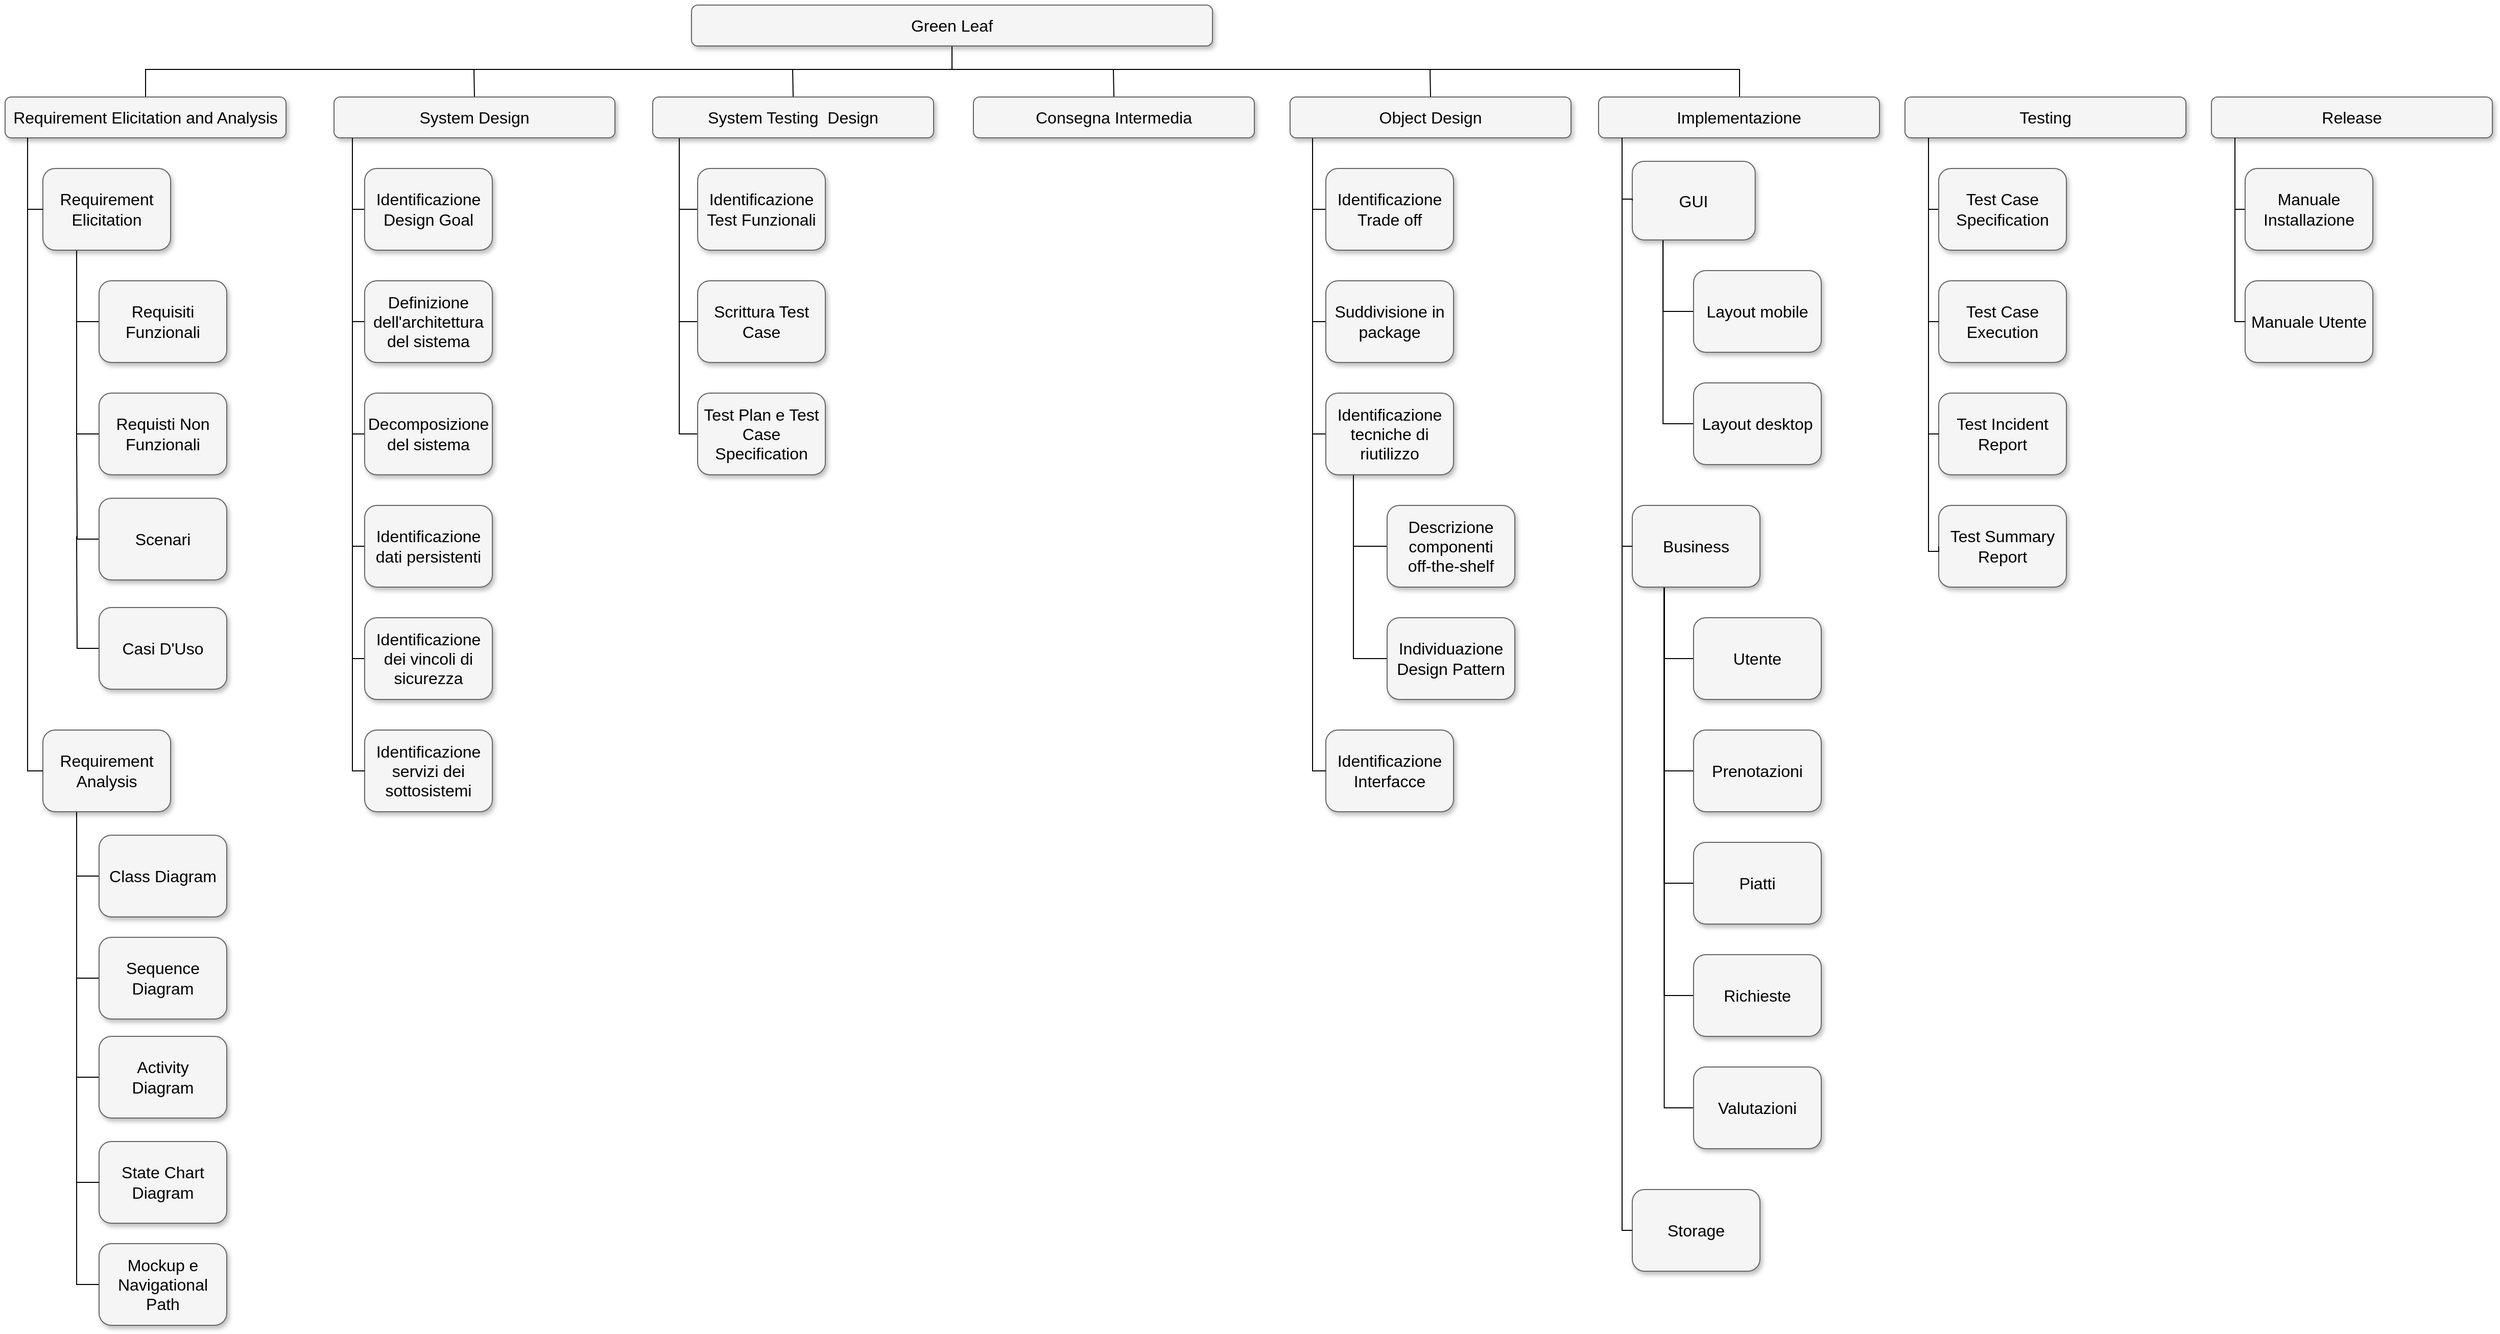 <mxfile version="20.5.3" type="device" pages="2"><diagram name="Page-1" id="b98fa263-6416-c6ec-5b7d-78bf54ef71d0"><mxGraphModel dx="870" dy="618" grid="1" gridSize="10" guides="1" tooltips="1" connect="1" arrows="1" fold="1" page="1" pageScale="1.5" pageWidth="1654" pageHeight="1169" background="#ffffff" math="0" shadow="0"><root><mxCell id="0" style=";html=1;"/><mxCell id="1" style=";html=1;" parent="0"/><mxCell id="QLeLLPufpNtnHvHfmXkB-13" style="edgeStyle=orthogonalEdgeStyle;rounded=0;orthogonalLoop=1;jettySize=auto;html=1;exitX=0.5;exitY=1;exitDx=0;exitDy=0;endArrow=none;endFill=0;" parent="1" source="303ed1de8c2c98b4-4" target="303ed1de8c2c98b4-8" edge="1"><mxGeometry relative="1" as="geometry"><Array as="points"><mxPoint x="947" y="273"/><mxPoint x="1718" y="273"/></Array></mxGeometry></mxCell><mxCell id="QLeLLPufpNtnHvHfmXkB-15" style="edgeStyle=orthogonalEdgeStyle;rounded=0;orthogonalLoop=1;jettySize=auto;html=1;exitX=0.5;exitY=1;exitDx=0;exitDy=0;entryX=0.5;entryY=0;entryDx=0;entryDy=0;endArrow=none;endFill=0;" parent="1" source="303ed1de8c2c98b4-4" target="303ed1de8c2c98b4-7" edge="1"><mxGeometry relative="1" as="geometry"><Array as="points"><mxPoint x="947" y="273"/><mxPoint x="158" y="273"/></Array></mxGeometry></mxCell><mxCell id="303ed1de8c2c98b4-4" value="Green Leaf" style="whiteSpace=wrap;html=1;rounded=1;shadow=1;strokeWidth=1;fontSize=16;align=center;fillColor=#f5f5f5;strokeColor=#666666;" parent="1" vertex="1"><mxGeometry x="692" y="210" width="510" height="40" as="geometry"/></mxCell><mxCell id="KwDoxbNSl7BmqgGzG9u1-25" style="edgeStyle=orthogonalEdgeStyle;rounded=0;orthogonalLoop=1;jettySize=auto;html=1;exitX=0.5;exitY=0;exitDx=0;exitDy=0;endArrow=none;endFill=0;" parent="1" source="303ed1de8c2c98b4-5" edge="1"><mxGeometry relative="1" as="geometry"><mxPoint x="479" y="273" as="targetPoint"/></mxGeometry></mxCell><mxCell id="303ed1de8c2c98b4-5" value="System Design" style="whiteSpace=wrap;html=1;rounded=1;shadow=1;strokeWidth=1;fontSize=16;align=center;fillColor=#f5f5f5;strokeColor=#666666;" parent="1" vertex="1"><mxGeometry x="342" y="300" width="275" height="40" as="geometry"/></mxCell><mxCell id="KwDoxbNSl7BmqgGzG9u1-32" style="edgeStyle=orthogonalEdgeStyle;rounded=0;orthogonalLoop=1;jettySize=auto;html=1;exitX=0.5;exitY=0;exitDx=0;exitDy=0;endArrow=none;endFill=0;" parent="1" source="303ed1de8c2c98b4-6" edge="1"><mxGeometry relative="1" as="geometry"><mxPoint x="1415" y="273" as="targetPoint"/></mxGeometry></mxCell><mxCell id="303ed1de8c2c98b4-7" value="Requirement Elicitation and Analysis" style="whiteSpace=wrap;html=1;rounded=1;shadow=1;strokeWidth=1;fontSize=16;align=center;fillColor=#f5f5f5;strokeColor=#666666;" parent="1" vertex="1"><mxGeometry x="20" y="300" width="275" height="40" as="geometry"/></mxCell><mxCell id="303ed1de8c2c98b4-8" value="Implementazione" style="whiteSpace=wrap;html=1;rounded=1;shadow=1;strokeWidth=1;fontSize=16;align=center;fillColor=#f5f5f5;strokeColor=#666666;" parent="1" vertex="1"><mxGeometry x="1580" y="300" width="275" height="40" as="geometry"/></mxCell><mxCell id="303ed1de8c2c98b4-9" value="Testing" style="whiteSpace=wrap;html=1;rounded=1;shadow=1;strokeWidth=1;fontSize=16;align=center;fillColor=#f5f5f5;strokeColor=#666666;" parent="1" vertex="1"><mxGeometry x="1880" y="300" width="275" height="40" as="geometry"/></mxCell><mxCell id="ctWxwHYvUhG39G6u4QSS-8" style="edgeStyle=orthogonalEdgeStyle;rounded=0;orthogonalLoop=1;jettySize=auto;html=1;exitX=0.25;exitY=1;exitDx=0;exitDy=0;entryX=0;entryY=0.5;entryDx=0;entryDy=0;endArrow=none;endFill=0;" parent="1" source="303ed1de8c2c98b4-15" target="303ed1de8c2c98b4-69" edge="1"><mxGeometry relative="1" as="geometry"><Array as="points"><mxPoint x="90" y="450"/><mxPoint x="90" y="630"/></Array></mxGeometry></mxCell><mxCell id="303ed1de8c2c98b4-15" value="Requirement&lt;br&gt;Elicitation" style="whiteSpace=wrap;html=1;rounded=1;shadow=1;strokeWidth=1;fontSize=16;align=center;fillColor=#f5f5f5;strokeColor=#666666;" parent="1" vertex="1"><mxGeometry x="57" y="370" width="125" height="80" as="geometry"/></mxCell><mxCell id="303ed1de8c2c98b4-69" value="Requisti Non Funzionali" style="whiteSpace=wrap;html=1;rounded=1;shadow=1;strokeWidth=1;fontSize=16;align=center;fillColor=#f5f5f5;strokeColor=#666666;" parent="1" vertex="1"><mxGeometry x="112" y="590" width="125" height="80" as="geometry"/></mxCell><mxCell id="KwDoxbNSl7BmqgGzG9u1-44" style="edgeStyle=orthogonalEdgeStyle;rounded=0;orthogonalLoop=1;jettySize=auto;html=1;exitX=0;exitY=0.5;exitDx=0;exitDy=0;endArrow=none;endFill=0;" parent="1" source="303ed1de8c2c98b4-70" edge="1"><mxGeometry relative="1" as="geometry"><mxPoint x="90" y="520" as="targetPoint"/></mxGeometry></mxCell><mxCell id="303ed1de8c2c98b4-70" value="Requisiti Funzionali" style="whiteSpace=wrap;html=1;rounded=1;shadow=1;strokeWidth=1;fontSize=16;align=center;fillColor=#f5f5f5;strokeColor=#666666;" parent="1" vertex="1"><mxGeometry x="112" y="480" width="125" height="80" as="geometry"/></mxCell><mxCell id="303ed1de8c2c98b4-99" style="edgeStyle=orthogonalEdgeStyle;html=1;startSize=6;endFill=0;endSize=6;strokeWidth=1;fontSize=16;rounded=0;endArrow=none;entryX=0;entryY=0.5;entryDx=0;entryDy=0;" parent="1" source="303ed1de8c2c98b4-7" target="303ed1de8c2c98b4-15" edge="1"><mxGeometry relative="1" as="geometry"><Array as="points"><mxPoint x="42" y="410"/></Array></mxGeometry></mxCell><mxCell id="ctWxwHYvUhG39G6u4QSS-23" style="edgeStyle=orthogonalEdgeStyle;rounded=0;orthogonalLoop=1;jettySize=auto;html=1;exitX=0.25;exitY=1;exitDx=0;exitDy=0;entryX=0;entryY=0.5;entryDx=0;entryDy=0;endArrow=none;endFill=0;" parent="1" source="ctWxwHYvUhG39G6u4QSS-10" target="ctWxwHYvUhG39G6u4QSS-22" edge="1"><mxGeometry relative="1" as="geometry"><Array as="points"><mxPoint x="90" y="1000"/><mxPoint x="90" y="1463"/></Array></mxGeometry></mxCell><mxCell id="ctWxwHYvUhG39G6u4QSS-10" value="Requirement&lt;br&gt;Analysis" style="whiteSpace=wrap;html=1;rounded=1;shadow=1;strokeWidth=1;fontSize=16;align=center;fillColor=#f5f5f5;strokeColor=#666666;" parent="1" vertex="1"><mxGeometry x="57" y="920" width="125" height="80" as="geometry"/></mxCell><mxCell id="ctWxwHYvUhG39G6u4QSS-11" style="edgeStyle=orthogonalEdgeStyle;html=1;startSize=6;endFill=0;endSize=6;strokeWidth=1;fontSize=16;rounded=0;endArrow=none;entryX=0;entryY=0.5;entryDx=0;entryDy=0;exitX=0.08;exitY=1.006;exitDx=0;exitDy=0;exitPerimeter=0;" parent="1" source="303ed1de8c2c98b4-7" target="ctWxwHYvUhG39G6u4QSS-10" edge="1"><mxGeometry relative="1" as="geometry"><Array as="points"><mxPoint x="42" y="960"/></Array><mxPoint x="32.0" y="430" as="sourcePoint"/><mxPoint x="47.0" y="500" as="targetPoint"/></mxGeometry></mxCell><mxCell id="1eCNtxdxoVtWDYe-QChT-2" style="edgeStyle=orthogonalEdgeStyle;rounded=0;orthogonalLoop=1;jettySize=auto;html=1;exitX=0;exitY=0.5;exitDx=0;exitDy=0;endArrow=none;endFill=0;" parent="1" source="ctWxwHYvUhG39G6u4QSS-12" edge="1"><mxGeometry relative="1" as="geometry"><mxPoint x="90" y="730" as="targetPoint"/></mxGeometry></mxCell><mxCell id="ctWxwHYvUhG39G6u4QSS-12" value="Casi D'Uso" style="whiteSpace=wrap;html=1;rounded=1;shadow=1;strokeWidth=1;fontSize=16;align=center;fillColor=#f5f5f5;strokeColor=#666666;" parent="1" vertex="1"><mxGeometry x="112" y="800" width="125" height="80" as="geometry"/></mxCell><mxCell id="1eCNtxdxoVtWDYe-QChT-1" style="edgeStyle=orthogonalEdgeStyle;rounded=0;orthogonalLoop=1;jettySize=auto;html=1;exitX=0;exitY=0.5;exitDx=0;exitDy=0;endArrow=none;endFill=0;" parent="1" source="ctWxwHYvUhG39G6u4QSS-13" edge="1"><mxGeometry relative="1" as="geometry"><mxPoint x="90" y="630" as="targetPoint"/></mxGeometry></mxCell><mxCell id="ctWxwHYvUhG39G6u4QSS-13" value="Scenari" style="whiteSpace=wrap;html=1;rounded=1;shadow=1;strokeWidth=1;fontSize=16;align=center;fillColor=#f5f5f5;strokeColor=#666666;" parent="1" vertex="1"><mxGeometry x="112" y="693" width="125" height="80" as="geometry"/></mxCell><mxCell id="KwDoxbNSl7BmqgGzG9u1-39" style="edgeStyle=orthogonalEdgeStyle;rounded=0;orthogonalLoop=1;jettySize=auto;html=1;exitX=0;exitY=0.5;exitDx=0;exitDy=0;endArrow=none;endFill=0;" parent="1" source="ctWxwHYvUhG39G6u4QSS-14" edge="1"><mxGeometry relative="1" as="geometry"><mxPoint x="90" y="1163" as="targetPoint"/></mxGeometry></mxCell><mxCell id="ctWxwHYvUhG39G6u4QSS-14" value="Sequence Diagram" style="whiteSpace=wrap;html=1;rounded=1;shadow=1;strokeWidth=1;fontSize=16;align=center;fillColor=#f5f5f5;strokeColor=#666666;" parent="1" vertex="1"><mxGeometry x="112" y="1123" width="125" height="80" as="geometry"/></mxCell><mxCell id="KwDoxbNSl7BmqgGzG9u1-37" style="edgeStyle=orthogonalEdgeStyle;rounded=0;orthogonalLoop=1;jettySize=auto;html=1;exitX=0;exitY=0.5;exitDx=0;exitDy=0;endArrow=none;endFill=0;" parent="1" source="ctWxwHYvUhG39G6u4QSS-15" edge="1"><mxGeometry relative="1" as="geometry"><mxPoint x="90" y="1063" as="targetPoint"/></mxGeometry></mxCell><mxCell id="ctWxwHYvUhG39G6u4QSS-15" value="Class Diagram" style="whiteSpace=wrap;html=1;rounded=1;shadow=1;strokeWidth=1;fontSize=16;align=center;fillColor=#f5f5f5;strokeColor=#666666;" parent="1" vertex="1"><mxGeometry x="112" y="1023" width="125" height="80" as="geometry"/></mxCell><mxCell id="ctWxwHYvUhG39G6u4QSS-20" value="State Chart Diagram" style="whiteSpace=wrap;html=1;rounded=1;shadow=1;strokeWidth=1;fontSize=16;align=center;fillColor=#f5f5f5;strokeColor=#666666;" parent="1" vertex="1"><mxGeometry x="112" y="1323" width="125" height="80" as="geometry"/></mxCell><mxCell id="ctWxwHYvUhG39G6u4QSS-22" value="Mockup e Navigational Path" style="whiteSpace=wrap;html=1;rounded=1;shadow=1;strokeWidth=1;fontSize=16;align=center;fillColor=#f5f5f5;strokeColor=#666666;" parent="1" vertex="1"><mxGeometry x="112" y="1423" width="125" height="80" as="geometry"/></mxCell><mxCell id="KwDoxbNSl7BmqgGzG9u1-68" style="edgeStyle=orthogonalEdgeStyle;rounded=0;orthogonalLoop=1;jettySize=auto;html=1;exitX=0;exitY=0.5;exitDx=0;exitDy=0;endArrow=none;endFill=0;" parent="1" source="ctWxwHYvUhG39G6u4QSS-29" edge="1"><mxGeometry relative="1" as="geometry"><mxPoint x="360" y="410" as="targetPoint"/></mxGeometry></mxCell><mxCell id="ctWxwHYvUhG39G6u4QSS-29" value="Identificazione Design Goal" style="whiteSpace=wrap;html=1;rounded=1;shadow=1;strokeWidth=1;fontSize=16;align=center;fillColor=#f5f5f5;strokeColor=#666666;" parent="1" vertex="1"><mxGeometry x="372" y="370" width="125" height="80" as="geometry"/></mxCell><mxCell id="KwDoxbNSl7BmqgGzG9u1-70" style="edgeStyle=orthogonalEdgeStyle;rounded=0;orthogonalLoop=1;jettySize=auto;html=1;exitX=0;exitY=0.5;exitDx=0;exitDy=0;endArrow=none;endFill=0;" parent="1" source="ctWxwHYvUhG39G6u4QSS-30" edge="1"><mxGeometry relative="1" as="geometry"><mxPoint x="360" y="520" as="targetPoint"/></mxGeometry></mxCell><mxCell id="ctWxwHYvUhG39G6u4QSS-30" value="Definizione dell'architettura del sistema" style="whiteSpace=wrap;html=1;rounded=1;shadow=1;strokeWidth=1;fontSize=16;align=center;fillColor=#f5f5f5;strokeColor=#666666;" parent="1" vertex="1"><mxGeometry x="372" y="480" width="125" height="80" as="geometry"/></mxCell><mxCell id="KwDoxbNSl7BmqgGzG9u1-72" style="edgeStyle=orthogonalEdgeStyle;rounded=0;orthogonalLoop=1;jettySize=auto;html=1;exitX=0;exitY=0.5;exitDx=0;exitDy=0;endArrow=none;endFill=0;" parent="1" source="ctWxwHYvUhG39G6u4QSS-31" edge="1"><mxGeometry relative="1" as="geometry"><mxPoint x="360" y="630" as="targetPoint"/></mxGeometry></mxCell><mxCell id="ctWxwHYvUhG39G6u4QSS-31" value="Decomposizione del sistema" style="whiteSpace=wrap;html=1;rounded=1;shadow=1;strokeWidth=1;fontSize=16;align=center;fillColor=#f5f5f5;strokeColor=#666666;" parent="1" vertex="1"><mxGeometry x="372" y="590" width="125" height="80" as="geometry"/></mxCell><mxCell id="KwDoxbNSl7BmqgGzG9u1-74" style="edgeStyle=orthogonalEdgeStyle;rounded=0;orthogonalLoop=1;jettySize=auto;html=1;exitX=0;exitY=0.5;exitDx=0;exitDy=0;endArrow=none;endFill=0;" parent="1" source="ctWxwHYvUhG39G6u4QSS-32" edge="1"><mxGeometry relative="1" as="geometry"><mxPoint x="360" y="740" as="targetPoint"/></mxGeometry></mxCell><mxCell id="ctWxwHYvUhG39G6u4QSS-32" value="Identificazione dati persistenti" style="whiteSpace=wrap;html=1;rounded=1;shadow=1;strokeWidth=1;fontSize=16;align=center;fillColor=#f5f5f5;strokeColor=#666666;" parent="1" vertex="1"><mxGeometry x="372" y="700" width="125" height="80" as="geometry"/></mxCell><mxCell id="KwDoxbNSl7BmqgGzG9u1-78" style="edgeStyle=orthogonalEdgeStyle;rounded=0;orthogonalLoop=1;jettySize=auto;html=1;exitX=0;exitY=0.5;exitDx=0;exitDy=0;endArrow=none;endFill=0;" parent="1" source="ctWxwHYvUhG39G6u4QSS-33" edge="1"><mxGeometry relative="1" as="geometry"><mxPoint x="360" y="850" as="targetPoint"/></mxGeometry></mxCell><mxCell id="ctWxwHYvUhG39G6u4QSS-33" value="Identificazione dei vincoli di sicurezza" style="whiteSpace=wrap;html=1;rounded=1;shadow=1;strokeWidth=1;fontSize=16;align=center;fillColor=#f5f5f5;strokeColor=#666666;" parent="1" vertex="1"><mxGeometry x="372" y="810" width="125" height="80" as="geometry"/></mxCell><mxCell id="ctWxwHYvUhG39G6u4QSS-34" value="Identificazione servizi dei sottosistemi" style="whiteSpace=wrap;html=1;rounded=1;shadow=1;strokeWidth=1;fontSize=16;align=center;fillColor=#f5f5f5;strokeColor=#666666;" parent="1" vertex="1"><mxGeometry x="372" y="920" width="125" height="80" as="geometry"/></mxCell><mxCell id="ctWxwHYvUhG39G6u4QSS-42" style="edgeStyle=orthogonalEdgeStyle;html=1;startSize=6;endFill=0;endSize=6;strokeWidth=1;fontSize=16;rounded=0;endArrow=none;entryX=0;entryY=0.5;entryDx=0;entryDy=0;" parent="1" source="303ed1de8c2c98b4-5" target="ctWxwHYvUhG39G6u4QSS-34" edge="1"><mxGeometry relative="1" as="geometry"><Array as="points"><mxPoint x="360" y="960"/></Array><mxPoint x="361.999" y="350" as="sourcePoint"/><mxPoint x="372" y="860" as="targetPoint"/></mxGeometry></mxCell><mxCell id="KwDoxbNSl7BmqgGzG9u1-56" style="edgeStyle=orthogonalEdgeStyle;rounded=0;orthogonalLoop=1;jettySize=auto;html=1;exitX=0;exitY=0.5;exitDx=0;exitDy=0;endArrow=none;endFill=0;" parent="1" source="ctWxwHYvUhG39G6u4QSS-44" edge="1"><mxGeometry relative="1" as="geometry"><mxPoint x="1300" y="410" as="targetPoint"/></mxGeometry></mxCell><mxCell id="ctWxwHYvUhG39G6u4QSS-44" value="Identificazione Trade off" style="whiteSpace=wrap;html=1;rounded=1;shadow=1;strokeWidth=1;fontSize=16;align=center;fillColor=#f5f5f5;strokeColor=#666666;" parent="1" vertex="1"><mxGeometry x="1313" y="370" width="125" height="80" as="geometry"/></mxCell><mxCell id="KwDoxbNSl7BmqgGzG9u1-58" style="edgeStyle=orthogonalEdgeStyle;rounded=0;orthogonalLoop=1;jettySize=auto;html=1;exitX=0;exitY=0.5;exitDx=0;exitDy=0;endArrow=none;endFill=0;" parent="1" source="ctWxwHYvUhG39G6u4QSS-45" edge="1"><mxGeometry relative="1" as="geometry"><mxPoint x="1300" y="520" as="targetPoint"/></mxGeometry></mxCell><mxCell id="ctWxwHYvUhG39G6u4QSS-45" value="Suddivisione in package" style="whiteSpace=wrap;html=1;rounded=1;shadow=1;strokeWidth=1;fontSize=16;align=center;fillColor=#f5f5f5;strokeColor=#666666;" parent="1" vertex="1"><mxGeometry x="1313" y="480" width="125" height="80" as="geometry"/></mxCell><mxCell id="ctWxwHYvUhG39G6u4QSS-56" style="edgeStyle=orthogonalEdgeStyle;rounded=0;orthogonalLoop=1;jettySize=auto;html=1;exitX=0.25;exitY=1;exitDx=0;exitDy=0;entryX=0;entryY=0.5;entryDx=0;entryDy=0;endArrow=none;endFill=0;" parent="1" source="ctWxwHYvUhG39G6u4QSS-46" target="ctWxwHYvUhG39G6u4QSS-48" edge="1"><mxGeometry relative="1" as="geometry"><Array as="points"><mxPoint x="1340" y="670"/><mxPoint x="1340" y="850"/></Array></mxGeometry></mxCell><mxCell id="KwDoxbNSl7BmqgGzG9u1-60" style="edgeStyle=orthogonalEdgeStyle;rounded=0;orthogonalLoop=1;jettySize=auto;html=1;exitX=0;exitY=0.5;exitDx=0;exitDy=0;endArrow=none;endFill=0;" parent="1" source="ctWxwHYvUhG39G6u4QSS-46" edge="1"><mxGeometry relative="1" as="geometry"><mxPoint x="1300" y="630" as="targetPoint"/></mxGeometry></mxCell><mxCell id="ctWxwHYvUhG39G6u4QSS-46" value="Identificazione tecniche di riutilizzo" style="whiteSpace=wrap;html=1;rounded=1;shadow=1;strokeWidth=1;fontSize=16;align=center;fillColor=#f5f5f5;strokeColor=#666666;" parent="1" vertex="1"><mxGeometry x="1313" y="590" width="125" height="80" as="geometry"/></mxCell><mxCell id="KwDoxbNSl7BmqgGzG9u1-54" style="edgeStyle=orthogonalEdgeStyle;rounded=0;orthogonalLoop=1;jettySize=auto;html=1;exitX=0;exitY=0.5;exitDx=0;exitDy=0;endArrow=none;endFill=0;" parent="1" source="ctWxwHYvUhG39G6u4QSS-47" edge="1"><mxGeometry relative="1" as="geometry"><mxPoint x="1340" y="740" as="targetPoint"/></mxGeometry></mxCell><mxCell id="ctWxwHYvUhG39G6u4QSS-47" value="Descrizione componenti &lt;br&gt;off-the-shelf" style="whiteSpace=wrap;html=1;rounded=1;shadow=1;strokeWidth=1;fontSize=16;align=center;fillColor=#f5f5f5;strokeColor=#666666;" parent="1" vertex="1"><mxGeometry x="1373" y="700" width="125" height="80" as="geometry"/></mxCell><mxCell id="ctWxwHYvUhG39G6u4QSS-48" value="Individuazione Design Pattern" style="whiteSpace=wrap;html=1;rounded=1;shadow=1;strokeWidth=1;fontSize=16;align=center;fillColor=#f5f5f5;strokeColor=#666666;" parent="1" vertex="1"><mxGeometry x="1373" y="810" width="125" height="80" as="geometry"/></mxCell><mxCell id="ctWxwHYvUhG39G6u4QSS-49" value="Identificazione Interfacce" style="whiteSpace=wrap;html=1;rounded=1;shadow=1;strokeWidth=1;fontSize=16;align=center;fillColor=#f5f5f5;strokeColor=#666666;" parent="1" vertex="1"><mxGeometry x="1313" y="920" width="125" height="80" as="geometry"/></mxCell><mxCell id="ctWxwHYvUhG39G6u4QSS-54" style="edgeStyle=orthogonalEdgeStyle;html=1;startSize=6;endFill=0;endSize=6;strokeWidth=1;fontSize=16;rounded=0;endArrow=none;entryX=0;entryY=0.5;entryDx=0;entryDy=0;" parent="1" target="ctWxwHYvUhG39G6u4QSS-49" edge="1"><mxGeometry relative="1" as="geometry"><Array as="points"><mxPoint x="1300" y="960"/></Array><mxPoint x="1300" y="340" as="sourcePoint"/><mxPoint x="1313" y="860" as="targetPoint"/></mxGeometry></mxCell><mxCell id="ctWxwHYvUhG39G6u4QSS-61" style="edgeStyle=orthogonalEdgeStyle;rounded=0;orthogonalLoop=1;jettySize=auto;html=1;exitX=0.25;exitY=1;exitDx=0;exitDy=0;entryX=0;entryY=0.5;entryDx=0;entryDy=0;endArrow=none;endFill=0;" parent="1" source="ctWxwHYvUhG39G6u4QSS-63" target="ctWxwHYvUhG39G6u4QSS-65" edge="1"><mxGeometry relative="1" as="geometry"/></mxCell><mxCell id="ctWxwHYvUhG39G6u4QSS-62" style="edgeStyle=orthogonalEdgeStyle;rounded=0;orthogonalLoop=1;jettySize=auto;html=1;exitX=0.25;exitY=1;exitDx=0;exitDy=0;entryX=0;entryY=0.5;entryDx=0;entryDy=0;endArrow=none;endFill=0;" parent="1" source="ctWxwHYvUhG39G6u4QSS-63" target="ctWxwHYvUhG39G6u4QSS-64" edge="1"><mxGeometry relative="1" as="geometry"/></mxCell><mxCell id="ctWxwHYvUhG39G6u4QSS-63" value="GUI" style="whiteSpace=wrap;html=1;rounded=1;shadow=1;strokeWidth=1;fontSize=16;align=center;fillColor=#f5f5f5;strokeColor=#666666;" parent="1" vertex="1"><mxGeometry x="1613" y="363" width="120.31" height="77" as="geometry"/></mxCell><mxCell id="ctWxwHYvUhG39G6u4QSS-64" value="Layout mobile" style="whiteSpace=wrap;html=1;rounded=1;shadow=1;strokeWidth=1;fontSize=16;align=center;fillColor=#f5f5f5;strokeColor=#666666;" parent="1" vertex="1"><mxGeometry x="1673" y="470" width="125" height="80" as="geometry"/></mxCell><mxCell id="ctWxwHYvUhG39G6u4QSS-65" value="Layout desktop" style="whiteSpace=wrap;html=1;rounded=1;shadow=1;strokeWidth=1;fontSize=16;align=center;fillColor=#f5f5f5;strokeColor=#666666;" parent="1" vertex="1"><mxGeometry x="1673" y="580" width="125" height="80" as="geometry"/></mxCell><mxCell id="aOxX0tB8OdXUSAvlvv5R-7" style="edgeStyle=orthogonalEdgeStyle;rounded=0;orthogonalLoop=1;jettySize=auto;html=1;exitX=0.25;exitY=1;exitDx=0;exitDy=0;entryX=0;entryY=0.5;entryDx=0;entryDy=0;endArrow=none;endFill=0;" parent="1" source="ctWxwHYvUhG39G6u4QSS-66" target="aOxX0tB8OdXUSAvlvv5R-1" edge="1"><mxGeometry relative="1" as="geometry"/></mxCell><mxCell id="aOxX0tB8OdXUSAvlvv5R-8" style="edgeStyle=orthogonalEdgeStyle;rounded=0;orthogonalLoop=1;jettySize=auto;html=1;exitX=0.25;exitY=1;exitDx=0;exitDy=0;entryX=0;entryY=0.5;entryDx=0;entryDy=0;endArrow=none;endFill=0;" parent="1" source="ctWxwHYvUhG39G6u4QSS-66" target="aOxX0tB8OdXUSAvlvv5R-2" edge="1"><mxGeometry relative="1" as="geometry"/></mxCell><mxCell id="aOxX0tB8OdXUSAvlvv5R-9" style="edgeStyle=orthogonalEdgeStyle;rounded=0;orthogonalLoop=1;jettySize=auto;html=1;exitX=0.25;exitY=1;exitDx=0;exitDy=0;entryX=0;entryY=0.5;entryDx=0;entryDy=0;endArrow=none;endFill=0;" parent="1" source="ctWxwHYvUhG39G6u4QSS-66" target="aOxX0tB8OdXUSAvlvv5R-3" edge="1"><mxGeometry relative="1" as="geometry"/></mxCell><mxCell id="aOxX0tB8OdXUSAvlvv5R-10" style="edgeStyle=orthogonalEdgeStyle;rounded=0;orthogonalLoop=1;jettySize=auto;html=1;exitX=0.25;exitY=1;exitDx=0;exitDy=0;entryX=0;entryY=0.5;entryDx=0;entryDy=0;endArrow=none;endFill=0;" parent="1" source="ctWxwHYvUhG39G6u4QSS-66" target="aOxX0tB8OdXUSAvlvv5R-4" edge="1"><mxGeometry relative="1" as="geometry"/></mxCell><mxCell id="aOxX0tB8OdXUSAvlvv5R-11" style="edgeStyle=orthogonalEdgeStyle;rounded=0;orthogonalLoop=1;jettySize=auto;html=1;exitX=0.25;exitY=1;exitDx=0;exitDy=0;entryX=0;entryY=0.5;entryDx=0;entryDy=0;endArrow=none;endFill=0;" parent="1" source="ctWxwHYvUhG39G6u4QSS-66" target="aOxX0tB8OdXUSAvlvv5R-5" edge="1"><mxGeometry relative="1" as="geometry"/></mxCell><mxCell id="ctWxwHYvUhG39G6u4QSS-66" value="Business" style="whiteSpace=wrap;html=1;rounded=1;shadow=1;strokeWidth=1;fontSize=16;align=center;fillColor=#f5f5f5;strokeColor=#666666;" parent="1" vertex="1"><mxGeometry x="1613" y="700" width="125" height="80" as="geometry"/></mxCell><mxCell id="ctWxwHYvUhG39G6u4QSS-68" style="edgeStyle=orthogonalEdgeStyle;html=1;startSize=6;endFill=0;endSize=6;strokeWidth=1;fontSize=16;rounded=0;endArrow=none;entryX=0;entryY=0.5;entryDx=0;entryDy=0;" parent="1" target="ctWxwHYvUhG39G6u4QSS-63" edge="1"><mxGeometry relative="1" as="geometry"><Array as="points"><mxPoint x="1603" y="400"/></Array><mxPoint x="1602.999" y="340" as="sourcePoint"/><mxPoint x="1613" y="520" as="targetPoint"/></mxGeometry></mxCell><mxCell id="ctWxwHYvUhG39G6u4QSS-72" style="edgeStyle=orthogonalEdgeStyle;html=1;startSize=6;endFill=0;endSize=6;strokeWidth=1;fontSize=16;rounded=0;endArrow=none;entryX=0;entryY=0.5;entryDx=0;entryDy=0;" parent="1" target="ctWxwHYvUhG39G6u4QSS-66" edge="1"><mxGeometry relative="1" as="geometry"><Array as="points"><mxPoint x="1603" y="740"/></Array><mxPoint x="1602.999" y="340" as="sourcePoint"/><mxPoint x="1613" y="400" as="targetPoint"/></mxGeometry></mxCell><mxCell id="ctWxwHYvUhG39G6u4QSS-73" style="edgeStyle=orthogonalEdgeStyle;html=1;startSize=6;endFill=0;endSize=6;strokeWidth=1;fontSize=16;rounded=0;endArrow=none;entryX=0;entryY=0.5;entryDx=0;entryDy=0;" parent="1" target="ctWxwHYvUhG39G6u4QSS-74" edge="1"><mxGeometry relative="1" as="geometry"><Array as="points"><mxPoint x="1903" y="410"/></Array><mxPoint x="1902.999" y="340" as="sourcePoint"/><mxPoint x="1917.94" y="410" as="targetPoint"/></mxGeometry></mxCell><mxCell id="ctWxwHYvUhG39G6u4QSS-74" value="Test Case Specification" style="whiteSpace=wrap;html=1;rounded=1;shadow=1;strokeWidth=1;fontSize=16;align=center;fillColor=#f5f5f5;strokeColor=#666666;" parent="1" vertex="1"><mxGeometry x="1913" y="370" width="125" height="80" as="geometry"/></mxCell><mxCell id="ctWxwHYvUhG39G6u4QSS-75" value="Test Case Execution" style="whiteSpace=wrap;html=1;rounded=1;shadow=1;strokeWidth=1;fontSize=16;align=center;fillColor=#f5f5f5;strokeColor=#666666;" parent="1" vertex="1"><mxGeometry x="1913" y="480" width="125" height="80" as="geometry"/></mxCell><mxCell id="ctWxwHYvUhG39G6u4QSS-76" value="Test Incident Report" style="whiteSpace=wrap;html=1;rounded=1;shadow=1;strokeWidth=1;fontSize=16;align=center;fillColor=#f5f5f5;strokeColor=#666666;" parent="1" vertex="1"><mxGeometry x="1913" y="590" width="125" height="80" as="geometry"/></mxCell><mxCell id="ctWxwHYvUhG39G6u4QSS-77" style="edgeStyle=orthogonalEdgeStyle;html=1;startSize=6;endFill=0;endSize=6;strokeWidth=1;fontSize=16;rounded=0;endArrow=none;entryX=0;entryY=0.5;entryDx=0;entryDy=0;" parent="1" target="ctWxwHYvUhG39G6u4QSS-75" edge="1"><mxGeometry relative="1" as="geometry"><Array as="points"><mxPoint x="1903" y="520"/></Array><mxPoint x="1902.999" y="340" as="sourcePoint"/><mxPoint x="1913" y="410" as="targetPoint"/></mxGeometry></mxCell><mxCell id="ctWxwHYvUhG39G6u4QSS-78" style="edgeStyle=orthogonalEdgeStyle;html=1;startSize=6;endFill=0;endSize=6;strokeWidth=1;fontSize=16;rounded=0;endArrow=none;entryX=0;entryY=0.5;entryDx=0;entryDy=0;" parent="1" target="ctWxwHYvUhG39G6u4QSS-76" edge="1"><mxGeometry relative="1" as="geometry"><Array as="points"><mxPoint x="1903" y="630"/></Array><mxPoint x="1902.999" y="340" as="sourcePoint"/><mxPoint x="1913" y="520" as="targetPoint"/></mxGeometry></mxCell><mxCell id="aOxX0tB8OdXUSAvlvv5R-1" value="Utente" style="whiteSpace=wrap;html=1;rounded=1;shadow=1;strokeWidth=1;fontSize=16;align=center;fillColor=#f5f5f5;strokeColor=#666666;" parent="1" vertex="1"><mxGeometry x="1673" y="810" width="125" height="80" as="geometry"/></mxCell><mxCell id="aOxX0tB8OdXUSAvlvv5R-2" value="Prenotazioni" style="whiteSpace=wrap;html=1;rounded=1;shadow=1;strokeWidth=1;fontSize=16;align=center;fillColor=#f5f5f5;strokeColor=#666666;" parent="1" vertex="1"><mxGeometry x="1673" y="920" width="125" height="80" as="geometry"/></mxCell><mxCell id="aOxX0tB8OdXUSAvlvv5R-3" value="Piatti" style="whiteSpace=wrap;html=1;rounded=1;shadow=1;strokeWidth=1;fontSize=16;align=center;fillColor=#f5f5f5;strokeColor=#666666;" parent="1" vertex="1"><mxGeometry x="1673" y="1030" width="125" height="80" as="geometry"/></mxCell><mxCell id="aOxX0tB8OdXUSAvlvv5R-4" value="Richieste" style="whiteSpace=wrap;html=1;rounded=1;shadow=1;strokeWidth=1;fontSize=16;align=center;fillColor=#f5f5f5;strokeColor=#666666;" parent="1" vertex="1"><mxGeometry x="1673" y="1140" width="125" height="80" as="geometry"/></mxCell><mxCell id="aOxX0tB8OdXUSAvlvv5R-5" value="Valutazioni" style="whiteSpace=wrap;html=1;rounded=1;shadow=1;strokeWidth=1;fontSize=16;align=center;fillColor=#f5f5f5;strokeColor=#666666;" parent="1" vertex="1"><mxGeometry x="1673" y="1250" width="125" height="80" as="geometry"/></mxCell><mxCell id="aOxX0tB8OdXUSAvlvv5R-6" value="Storage" style="whiteSpace=wrap;html=1;rounded=1;shadow=1;strokeWidth=1;fontSize=16;align=center;fillColor=#f5f5f5;strokeColor=#666666;" parent="1" vertex="1"><mxGeometry x="1613" y="1370" width="125" height="80" as="geometry"/></mxCell><mxCell id="aOxX0tB8OdXUSAvlvv5R-12" style="edgeStyle=orthogonalEdgeStyle;html=1;startSize=6;endFill=0;endSize=6;strokeWidth=1;fontSize=16;rounded=0;endArrow=none;entryX=0;entryY=0.5;entryDx=0;entryDy=0;" parent="1" target="aOxX0tB8OdXUSAvlvv5R-6" edge="1"><mxGeometry relative="1" as="geometry"><Array as="points"><mxPoint x="1603" y="1410"/></Array><mxPoint x="1602.999" y="340" as="sourcePoint"/><mxPoint x="1613" y="740" as="targetPoint"/></mxGeometry></mxCell><mxCell id="QLeLLPufpNtnHvHfmXkB-1" value="Test Summary Report" style="whiteSpace=wrap;html=1;rounded=1;shadow=1;strokeWidth=1;fontSize=16;align=center;fillColor=#f5f5f5;strokeColor=#666666;" parent="1" vertex="1"><mxGeometry x="1913" y="700" width="125" height="80" as="geometry"/></mxCell><mxCell id="QLeLLPufpNtnHvHfmXkB-2" style="edgeStyle=orthogonalEdgeStyle;html=1;startSize=6;endFill=0;endSize=6;strokeWidth=1;fontSize=16;rounded=0;endArrow=none;entryX=0;entryY=0.5;entryDx=0;entryDy=0;" parent="1" target="QLeLLPufpNtnHvHfmXkB-1" edge="1"><mxGeometry relative="1" as="geometry"><Array as="points"><mxPoint x="1903" y="745"/></Array><mxPoint x="1902.999" y="455" as="sourcePoint"/><mxPoint x="1913" y="635" as="targetPoint"/></mxGeometry></mxCell><mxCell id="QLeLLPufpNtnHvHfmXkB-5" value="Release" style="whiteSpace=wrap;html=1;rounded=1;shadow=1;strokeWidth=1;fontSize=16;align=center;fillColor=#f5f5f5;strokeColor=#666666;" parent="1" vertex="1"><mxGeometry x="2180" y="300" width="275" height="40" as="geometry"/></mxCell><mxCell id="QLeLLPufpNtnHvHfmXkB-8" style="edgeStyle=orthogonalEdgeStyle;html=1;startSize=6;endFill=0;endSize=6;strokeWidth=1;fontSize=16;rounded=0;endArrow=none;entryX=0;entryY=0.5;entryDx=0;entryDy=0;" parent="1" target="QLeLLPufpNtnHvHfmXkB-9" edge="1"><mxGeometry relative="1" as="geometry"><Array as="points"><mxPoint x="2203" y="410"/></Array><mxPoint x="2202.999" y="340" as="sourcePoint"/><mxPoint x="2217.94" y="410" as="targetPoint"/></mxGeometry></mxCell><mxCell id="QLeLLPufpNtnHvHfmXkB-9" value="Manuale Installazione" style="whiteSpace=wrap;html=1;rounded=1;shadow=1;strokeWidth=1;fontSize=16;align=center;fillColor=#f5f5f5;strokeColor=#666666;" parent="1" vertex="1"><mxGeometry x="2213" y="370" width="125" height="80" as="geometry"/></mxCell><mxCell id="QLeLLPufpNtnHvHfmXkB-10" value="Manuale Utente" style="whiteSpace=wrap;html=1;rounded=1;shadow=1;strokeWidth=1;fontSize=16;align=center;fillColor=#f5f5f5;strokeColor=#666666;" parent="1" vertex="1"><mxGeometry x="2213" y="480" width="125" height="80" as="geometry"/></mxCell><mxCell id="QLeLLPufpNtnHvHfmXkB-11" style="edgeStyle=orthogonalEdgeStyle;html=1;startSize=6;endFill=0;endSize=6;strokeWidth=1;fontSize=16;rounded=0;endArrow=none;entryX=0;entryY=0.5;entryDx=0;entryDy=0;" parent="1" target="QLeLLPufpNtnHvHfmXkB-10" edge="1"><mxGeometry relative="1" as="geometry"><Array as="points"><mxPoint x="2203" y="520"/></Array><mxPoint x="2202.999" y="340" as="sourcePoint"/><mxPoint x="2213" y="410" as="targetPoint"/></mxGeometry></mxCell><mxCell id="KwDoxbNSl7BmqgGzG9u1-41" style="edgeStyle=orthogonalEdgeStyle;rounded=0;orthogonalLoop=1;jettySize=auto;html=1;exitX=0;exitY=0.5;exitDx=0;exitDy=0;endArrow=none;endFill=0;" parent="1" source="KwDoxbNSl7BmqgGzG9u1-5" edge="1"><mxGeometry relative="1" as="geometry"><mxPoint x="90" y="1260" as="targetPoint"/></mxGeometry></mxCell><mxCell id="KwDoxbNSl7BmqgGzG9u1-5" value="Activity&lt;br&gt;Diagram" style="whiteSpace=wrap;html=1;rounded=1;shadow=1;strokeWidth=1;fontSize=16;align=center;fillColor=#f5f5f5;strokeColor=#666666;" parent="1" vertex="1"><mxGeometry x="112" y="1220" width="125" height="80" as="geometry"/></mxCell><mxCell id="KwDoxbNSl7BmqgGzG9u1-17" style="edgeStyle=orthogonalEdgeStyle;rounded=0;orthogonalLoop=1;jettySize=auto;html=1;exitX=0.25;exitY=1;exitDx=0;exitDy=0;endArrow=none;endFill=0;entryX=0;entryY=0.5;entryDx=0;entryDy=0;" parent="1" source="KwDoxbNSl7BmqgGzG9u1-10" target="KwDoxbNSl7BmqgGzG9u1-15" edge="1"><mxGeometry relative="1" as="geometry"><mxPoint x="722.526" y="733" as="targetPoint"/><Array as="points"><mxPoint x="680" y="340"/><mxPoint x="680" y="630"/></Array></mxGeometry></mxCell><mxCell id="KwDoxbNSl7BmqgGzG9u1-28" style="edgeStyle=orthogonalEdgeStyle;rounded=0;orthogonalLoop=1;jettySize=auto;html=1;exitX=0.5;exitY=0;exitDx=0;exitDy=0;endArrow=none;endFill=0;" parent="1" source="KwDoxbNSl7BmqgGzG9u1-10" edge="1"><mxGeometry relative="1" as="geometry"><mxPoint x="791" y="273" as="targetPoint"/></mxGeometry></mxCell><mxCell id="KwDoxbNSl7BmqgGzG9u1-10" value="System Testing&amp;nbsp; Design" style="whiteSpace=wrap;html=1;rounded=1;shadow=1;strokeWidth=1;fontSize=16;align=center;fillColor=#f5f5f5;strokeColor=#666666;" parent="1" vertex="1"><mxGeometry x="654" y="300" width="275" height="40" as="geometry"/></mxCell><mxCell id="KwDoxbNSl7BmqgGzG9u1-30" style="edgeStyle=orthogonalEdgeStyle;rounded=0;orthogonalLoop=1;jettySize=auto;html=1;exitX=0.5;exitY=0;exitDx=0;exitDy=0;endArrow=none;endFill=0;" parent="1" source="KwDoxbNSl7BmqgGzG9u1-11" edge="1"><mxGeometry relative="1" as="geometry"><mxPoint x="1105" y="273" as="targetPoint"/></mxGeometry></mxCell><mxCell id="KwDoxbNSl7BmqgGzG9u1-11" value="Consegna Intermedia" style="whiteSpace=wrap;html=1;rounded=1;shadow=1;strokeWidth=1;fontSize=16;align=center;fillColor=#f5f5f5;strokeColor=#666666;" parent="1" vertex="1"><mxGeometry x="968" y="300" width="275" height="40" as="geometry"/></mxCell><mxCell id="KwDoxbNSl7BmqgGzG9u1-48" style="edgeStyle=orthogonalEdgeStyle;rounded=0;orthogonalLoop=1;jettySize=auto;html=1;exitX=0;exitY=0.5;exitDx=0;exitDy=0;endArrow=none;endFill=0;" parent="1" source="KwDoxbNSl7BmqgGzG9u1-12" edge="1"><mxGeometry relative="1" as="geometry"><mxPoint x="680" y="410" as="targetPoint"/></mxGeometry></mxCell><mxCell id="KwDoxbNSl7BmqgGzG9u1-12" value="Identificazione Test Funzionali" style="whiteSpace=wrap;html=1;rounded=1;shadow=1;strokeWidth=1;fontSize=16;align=center;fillColor=#f5f5f5;strokeColor=#666666;" parent="1" vertex="1"><mxGeometry x="698" y="370" width="125" height="80" as="geometry"/></mxCell><mxCell id="KwDoxbNSl7BmqgGzG9u1-52" style="edgeStyle=orthogonalEdgeStyle;rounded=0;orthogonalLoop=1;jettySize=auto;html=1;exitX=0;exitY=0.5;exitDx=0;exitDy=0;endArrow=none;endFill=0;" parent="1" source="KwDoxbNSl7BmqgGzG9u1-13" edge="1"><mxGeometry relative="1" as="geometry"><mxPoint x="680" y="520" as="targetPoint"/></mxGeometry></mxCell><mxCell id="KwDoxbNSl7BmqgGzG9u1-13" value="Scrittura Test Case" style="whiteSpace=wrap;html=1;rounded=1;shadow=1;strokeWidth=1;fontSize=16;align=center;fillColor=#f5f5f5;strokeColor=#666666;" parent="1" vertex="1"><mxGeometry x="698" y="480" width="125" height="80" as="geometry"/></mxCell><mxCell id="KwDoxbNSl7BmqgGzG9u1-15" value="Test Plan e Test Case Specification" style="whiteSpace=wrap;html=1;rounded=1;shadow=1;strokeWidth=1;fontSize=16;align=center;fillColor=#f5f5f5;strokeColor=#666666;" parent="1" vertex="1"><mxGeometry x="698" y="590" width="125" height="80" as="geometry"/></mxCell><mxCell id="KwDoxbNSl7BmqgGzG9u1-42" value="" style="endArrow=none;html=1;rounded=0;exitX=0;exitY=0.5;exitDx=0;exitDy=0;" parent="1" source="ctWxwHYvUhG39G6u4QSS-20" edge="1"><mxGeometry width="50" height="50" relative="1" as="geometry"><mxPoint x="110" y="1360" as="sourcePoint"/><mxPoint x="90" y="1363" as="targetPoint"/></mxGeometry></mxCell><mxCell id="303ed1de8c2c98b4-6" value="Object Design" style="whiteSpace=wrap;html=1;rounded=1;shadow=1;strokeWidth=1;fontSize=16;align=center;fillColor=#f5f5f5;strokeColor=#666666;" parent="1" vertex="1"><mxGeometry x="1278" y="300" width="275" height="40" as="geometry"/></mxCell></root></mxGraphModel></diagram><diagram id="L3bxwOPfeiLFkVOaKaQH" name="Pagina-2"><mxGraphModel dx="2900" dy="2060" grid="1" gridSize="10" guides="1" tooltips="1" connect="1" arrows="1" fold="1" page="1" pageScale="1" pageWidth="827" pageHeight="1169" math="0" shadow="0"><root><mxCell id="0"/><mxCell id="1" parent="0"/><mxCell id="XHO6X5UGvvl28tySbYtB-1" style="edgeStyle=orthogonalEdgeStyle;rounded=0;orthogonalLoop=1;jettySize=auto;html=1;exitX=0.5;exitY=1;exitDx=0;exitDy=0;endArrow=none;endFill=0;" parent="1" source="XHO6X5UGvvl28tySbYtB-3" target="XHO6X5UGvvl28tySbYtB-8" edge="1"><mxGeometry relative="1" as="geometry"><Array as="points"><mxPoint x="947" y="273"/><mxPoint x="1718" y="273"/></Array></mxGeometry></mxCell><mxCell id="XHO6X5UGvvl28tySbYtB-2" style="edgeStyle=orthogonalEdgeStyle;rounded=0;orthogonalLoop=1;jettySize=auto;html=1;exitX=0.5;exitY=1;exitDx=0;exitDy=0;entryX=0.5;entryY=0;entryDx=0;entryDy=0;endArrow=none;endFill=0;" parent="1" source="XHO6X5UGvvl28tySbYtB-3" target="XHO6X5UGvvl28tySbYtB-7" edge="1"><mxGeometry relative="1" as="geometry"><Array as="points"><mxPoint x="947" y="273"/><mxPoint x="158" y="273"/></Array></mxGeometry></mxCell><mxCell id="XHO6X5UGvvl28tySbYtB-3" value="Green Leaf" style="whiteSpace=wrap;html=1;rounded=1;shadow=1;strokeWidth=1;fontSize=16;align=center;fillColor=#f5f5f5;strokeColor=#666666;" parent="1" vertex="1"><mxGeometry x="692" y="210" width="510" height="40" as="geometry"/></mxCell><mxCell id="XHO6X5UGvvl28tySbYtB-4" style="edgeStyle=orthogonalEdgeStyle;rounded=0;orthogonalLoop=1;jettySize=auto;html=1;exitX=0.5;exitY=0;exitDx=0;exitDy=0;endArrow=none;endFill=0;" parent="1" source="XHO6X5UGvvl28tySbYtB-5" edge="1"><mxGeometry relative="1" as="geometry"><mxPoint x="479" y="273" as="targetPoint"/></mxGeometry></mxCell><mxCell id="XHO6X5UGvvl28tySbYtB-5" value="System Design" style="whiteSpace=wrap;html=1;rounded=1;shadow=1;strokeWidth=1;fontSize=16;align=center;fillColor=#f5f5f5;strokeColor=#666666;" parent="1" vertex="1"><mxGeometry x="342" y="300" width="275" height="40" as="geometry"/></mxCell><mxCell id="XHO6X5UGvvl28tySbYtB-6" style="edgeStyle=orthogonalEdgeStyle;rounded=0;orthogonalLoop=1;jettySize=auto;html=1;exitX=0.5;exitY=0;exitDx=0;exitDy=0;endArrow=none;endFill=0;" parent="1" source="XHO6X5UGvvl28tySbYtB-99" edge="1"><mxGeometry relative="1" as="geometry"><mxPoint x="1415" y="273" as="targetPoint"/></mxGeometry></mxCell><mxCell id="XHO6X5UGvvl28tySbYtB-7" value="Requirement Elicitation and Analysis" style="whiteSpace=wrap;html=1;rounded=1;shadow=1;strokeWidth=1;fontSize=16;align=center;fillColor=#f5f5f5;strokeColor=#666666;" parent="1" vertex="1"><mxGeometry x="20" y="300" width="275" height="40" as="geometry"/></mxCell><mxCell id="XHO6X5UGvvl28tySbYtB-8" value="Implementazione" style="whiteSpace=wrap;html=1;rounded=1;shadow=1;strokeWidth=1;fontSize=16;align=center;fillColor=#f5f5f5;strokeColor=#666666;" parent="1" vertex="1"><mxGeometry x="1580" y="300" width="275" height="40" as="geometry"/></mxCell><mxCell id="XHO6X5UGvvl28tySbYtB-9" value="Testing" style="whiteSpace=wrap;html=1;rounded=1;shadow=1;strokeWidth=1;fontSize=16;align=center;fillColor=#f5f5f5;strokeColor=#666666;" parent="1" vertex="1"><mxGeometry x="1880" y="300" width="275" height="40" as="geometry"/></mxCell><mxCell id="XHO6X5UGvvl28tySbYtB-10" style="edgeStyle=orthogonalEdgeStyle;rounded=0;orthogonalLoop=1;jettySize=auto;html=1;exitX=0.25;exitY=1;exitDx=0;exitDy=0;entryX=0;entryY=0.5;entryDx=0;entryDy=0;endArrow=none;endFill=0;" parent="1" source="XHO6X5UGvvl28tySbYtB-11" target="XHO6X5UGvvl28tySbYtB-12" edge="1"><mxGeometry relative="1" as="geometry"><Array as="points"><mxPoint x="90" y="450"/><mxPoint x="90" y="630"/></Array></mxGeometry></mxCell><mxCell id="XHO6X5UGvvl28tySbYtB-11" value="Requirement&lt;br&gt;Elicitation" style="whiteSpace=wrap;html=1;rounded=1;shadow=1;strokeWidth=1;fontSize=16;align=center;fillColor=#f5f5f5;strokeColor=#666666;" parent="1" vertex="1"><mxGeometry x="57" y="370" width="125" height="80" as="geometry"/></mxCell><mxCell id="XHO6X5UGvvl28tySbYtB-12" value="Requisti Non Funzionali" style="whiteSpace=wrap;html=1;rounded=1;shadow=1;strokeWidth=1;fontSize=16;align=center;fillColor=#f5f5f5;strokeColor=#666666;" parent="1" vertex="1"><mxGeometry x="112" y="590" width="125" height="80" as="geometry"/></mxCell><mxCell id="XHO6X5UGvvl28tySbYtB-13" style="edgeStyle=orthogonalEdgeStyle;rounded=0;orthogonalLoop=1;jettySize=auto;html=1;exitX=0;exitY=0.5;exitDx=0;exitDy=0;endArrow=none;endFill=0;" parent="1" source="XHO6X5UGvvl28tySbYtB-14" edge="1"><mxGeometry relative="1" as="geometry"><mxPoint x="90" y="520" as="targetPoint"/></mxGeometry></mxCell><mxCell id="XHO6X5UGvvl28tySbYtB-14" value="Requisiti Funzionali" style="whiteSpace=wrap;html=1;rounded=1;shadow=1;strokeWidth=1;fontSize=16;align=center;fillColor=#f5f5f5;strokeColor=#666666;" parent="1" vertex="1"><mxGeometry x="112" y="480" width="125" height="80" as="geometry"/></mxCell><mxCell id="XHO6X5UGvvl28tySbYtB-15" style="edgeStyle=orthogonalEdgeStyle;html=1;startSize=6;endFill=0;endSize=6;strokeWidth=1;fontSize=16;rounded=0;endArrow=none;entryX=0;entryY=0.5;entryDx=0;entryDy=0;" parent="1" source="XHO6X5UGvvl28tySbYtB-7" target="XHO6X5UGvvl28tySbYtB-11" edge="1"><mxGeometry relative="1" as="geometry"><Array as="points"><mxPoint x="42" y="410"/></Array></mxGeometry></mxCell><mxCell id="XHO6X5UGvvl28tySbYtB-16" style="edgeStyle=orthogonalEdgeStyle;rounded=0;orthogonalLoop=1;jettySize=auto;html=1;exitX=0.25;exitY=1;exitDx=0;exitDy=0;entryX=0;entryY=0.5;entryDx=0;entryDy=0;endArrow=none;endFill=0;" parent="1" source="XHO6X5UGvvl28tySbYtB-17" target="XHO6X5UGvvl28tySbYtB-28" edge="1"><mxGeometry relative="1" as="geometry"><Array as="points"><mxPoint x="90" y="1000"/><mxPoint x="90" y="1463"/></Array></mxGeometry></mxCell><mxCell id="XHO6X5UGvvl28tySbYtB-17" value="Requirement&lt;br&gt;Analysis" style="whiteSpace=wrap;html=1;rounded=1;shadow=1;strokeWidth=1;fontSize=16;align=center;fillColor=#f5f5f5;strokeColor=#666666;" parent="1" vertex="1"><mxGeometry x="57" y="920" width="125" height="80" as="geometry"/></mxCell><mxCell id="XHO6X5UGvvl28tySbYtB-18" style="edgeStyle=orthogonalEdgeStyle;html=1;startSize=6;endFill=0;endSize=6;strokeWidth=1;fontSize=16;rounded=0;endArrow=none;entryX=0;entryY=0.5;entryDx=0;entryDy=0;exitX=0.08;exitY=1.006;exitDx=0;exitDy=0;exitPerimeter=0;" parent="1" source="XHO6X5UGvvl28tySbYtB-7" target="XHO6X5UGvvl28tySbYtB-17" edge="1"><mxGeometry relative="1" as="geometry"><Array as="points"><mxPoint x="42" y="960"/></Array><mxPoint x="32.0" y="430" as="sourcePoint"/><mxPoint x="47.0" y="500" as="targetPoint"/></mxGeometry></mxCell><mxCell id="XHO6X5UGvvl28tySbYtB-19" style="edgeStyle=orthogonalEdgeStyle;rounded=0;orthogonalLoop=1;jettySize=auto;html=1;exitX=0;exitY=0.5;exitDx=0;exitDy=0;endArrow=none;endFill=0;" parent="1" source="XHO6X5UGvvl28tySbYtB-20" edge="1"><mxGeometry relative="1" as="geometry"><mxPoint x="90" y="730" as="targetPoint"/></mxGeometry></mxCell><mxCell id="XHO6X5UGvvl28tySbYtB-20" value="Casi D'Uso" style="whiteSpace=wrap;html=1;rounded=1;shadow=1;strokeWidth=1;fontSize=16;align=center;fillColor=#f5f5f5;strokeColor=#666666;" parent="1" vertex="1"><mxGeometry x="112" y="800" width="125" height="80" as="geometry"/></mxCell><mxCell id="XHO6X5UGvvl28tySbYtB-21" style="edgeStyle=orthogonalEdgeStyle;rounded=0;orthogonalLoop=1;jettySize=auto;html=1;exitX=0;exitY=0.5;exitDx=0;exitDy=0;endArrow=none;endFill=0;" parent="1" source="XHO6X5UGvvl28tySbYtB-22" edge="1"><mxGeometry relative="1" as="geometry"><mxPoint x="90" y="630" as="targetPoint"/></mxGeometry></mxCell><mxCell id="XHO6X5UGvvl28tySbYtB-22" value="Scenari" style="whiteSpace=wrap;html=1;rounded=1;shadow=1;strokeWidth=1;fontSize=16;align=center;fillColor=#f5f5f5;strokeColor=#666666;" parent="1" vertex="1"><mxGeometry x="112" y="693" width="125" height="80" as="geometry"/></mxCell><mxCell id="XHO6X5UGvvl28tySbYtB-23" style="edgeStyle=orthogonalEdgeStyle;rounded=0;orthogonalLoop=1;jettySize=auto;html=1;exitX=0;exitY=0.5;exitDx=0;exitDy=0;endArrow=none;endFill=0;" parent="1" source="XHO6X5UGvvl28tySbYtB-24" edge="1"><mxGeometry relative="1" as="geometry"><mxPoint x="90" y="1163" as="targetPoint"/></mxGeometry></mxCell><mxCell id="XHO6X5UGvvl28tySbYtB-24" value="Sequence Diagram" style="whiteSpace=wrap;html=1;rounded=1;shadow=1;strokeWidth=1;fontSize=16;align=center;fillColor=#f5f5f5;strokeColor=#666666;" parent="1" vertex="1"><mxGeometry x="112" y="1123" width="125" height="80" as="geometry"/></mxCell><mxCell id="XHO6X5UGvvl28tySbYtB-25" style="edgeStyle=orthogonalEdgeStyle;rounded=0;orthogonalLoop=1;jettySize=auto;html=1;exitX=0;exitY=0.5;exitDx=0;exitDy=0;endArrow=none;endFill=0;" parent="1" source="XHO6X5UGvvl28tySbYtB-26" edge="1"><mxGeometry relative="1" as="geometry"><mxPoint x="90" y="1063" as="targetPoint"/></mxGeometry></mxCell><mxCell id="XHO6X5UGvvl28tySbYtB-26" value="Class Diagram" style="whiteSpace=wrap;html=1;rounded=1;shadow=1;strokeWidth=1;fontSize=16;align=center;fillColor=#f5f5f5;strokeColor=#666666;" parent="1" vertex="1"><mxGeometry x="112" y="1023" width="125" height="80" as="geometry"/></mxCell><mxCell id="XHO6X5UGvvl28tySbYtB-27" value="State Chart Diagram" style="whiteSpace=wrap;html=1;rounded=1;shadow=1;strokeWidth=1;fontSize=16;align=center;fillColor=#f5f5f5;strokeColor=#666666;" parent="1" vertex="1"><mxGeometry x="112" y="1323" width="125" height="80" as="geometry"/></mxCell><mxCell id="XHO6X5UGvvl28tySbYtB-28" value="Mockup e Navigational Path" style="whiteSpace=wrap;html=1;rounded=1;shadow=1;strokeWidth=1;fontSize=16;align=center;fillColor=#f5f5f5;strokeColor=#666666;" parent="1" vertex="1"><mxGeometry x="112" y="1423" width="125" height="80" as="geometry"/></mxCell><mxCell id="XHO6X5UGvvl28tySbYtB-29" style="edgeStyle=orthogonalEdgeStyle;rounded=0;orthogonalLoop=1;jettySize=auto;html=1;exitX=0;exitY=0.5;exitDx=0;exitDy=0;endArrow=none;endFill=0;" parent="1" source="XHO6X5UGvvl28tySbYtB-30" edge="1"><mxGeometry relative="1" as="geometry"><mxPoint x="360" y="410" as="targetPoint"/></mxGeometry></mxCell><mxCell id="XHO6X5UGvvl28tySbYtB-30" value="Identificazione Design Goal" style="whiteSpace=wrap;html=1;rounded=1;shadow=1;strokeWidth=1;fontSize=16;align=center;fillColor=#f5f5f5;strokeColor=#666666;" parent="1" vertex="1"><mxGeometry x="372" y="370" width="125" height="80" as="geometry"/></mxCell><mxCell id="XHO6X5UGvvl28tySbYtB-31" style="edgeStyle=orthogonalEdgeStyle;rounded=0;orthogonalLoop=1;jettySize=auto;html=1;exitX=0;exitY=0.5;exitDx=0;exitDy=0;endArrow=none;endFill=0;" parent="1" source="XHO6X5UGvvl28tySbYtB-32" edge="1"><mxGeometry relative="1" as="geometry"><mxPoint x="360" y="520" as="targetPoint"/></mxGeometry></mxCell><mxCell id="XHO6X5UGvvl28tySbYtB-32" value="Definizione dell'architettura del sistema" style="whiteSpace=wrap;html=1;rounded=1;shadow=1;strokeWidth=1;fontSize=16;align=center;fillColor=#f5f5f5;strokeColor=#666666;" parent="1" vertex="1"><mxGeometry x="372" y="480" width="125" height="80" as="geometry"/></mxCell><mxCell id="XHO6X5UGvvl28tySbYtB-33" style="edgeStyle=orthogonalEdgeStyle;rounded=0;orthogonalLoop=1;jettySize=auto;html=1;exitX=0;exitY=0.5;exitDx=0;exitDy=0;endArrow=none;endFill=0;" parent="1" source="XHO6X5UGvvl28tySbYtB-34" edge="1"><mxGeometry relative="1" as="geometry"><mxPoint x="360" y="630" as="targetPoint"/></mxGeometry></mxCell><mxCell id="XHO6X5UGvvl28tySbYtB-34" value="Decomposizione del sistema" style="whiteSpace=wrap;html=1;rounded=1;shadow=1;strokeWidth=1;fontSize=16;align=center;fillColor=#f5f5f5;strokeColor=#666666;" parent="1" vertex="1"><mxGeometry x="372" y="590" width="125" height="80" as="geometry"/></mxCell><mxCell id="XHO6X5UGvvl28tySbYtB-35" style="edgeStyle=orthogonalEdgeStyle;rounded=0;orthogonalLoop=1;jettySize=auto;html=1;exitX=0;exitY=0.5;exitDx=0;exitDy=0;endArrow=none;endFill=0;" parent="1" source="XHO6X5UGvvl28tySbYtB-36" edge="1"><mxGeometry relative="1" as="geometry"><mxPoint x="360" y="740" as="targetPoint"/></mxGeometry></mxCell><mxCell id="XHO6X5UGvvl28tySbYtB-36" value="Identificazione dati persistenti" style="whiteSpace=wrap;html=1;rounded=1;shadow=1;strokeWidth=1;fontSize=16;align=center;fillColor=#f5f5f5;strokeColor=#666666;" parent="1" vertex="1"><mxGeometry x="372" y="700" width="125" height="80" as="geometry"/></mxCell><mxCell id="XHO6X5UGvvl28tySbYtB-37" style="edgeStyle=orthogonalEdgeStyle;rounded=0;orthogonalLoop=1;jettySize=auto;html=1;exitX=0;exitY=0.5;exitDx=0;exitDy=0;endArrow=none;endFill=0;" parent="1" source="XHO6X5UGvvl28tySbYtB-38" edge="1"><mxGeometry relative="1" as="geometry"><mxPoint x="360" y="850" as="targetPoint"/></mxGeometry></mxCell><mxCell id="XHO6X5UGvvl28tySbYtB-38" value="Identificazione dei vincoli di sicurezza" style="whiteSpace=wrap;html=1;rounded=1;shadow=1;strokeWidth=1;fontSize=16;align=center;fillColor=#f5f5f5;strokeColor=#666666;" parent="1" vertex="1"><mxGeometry x="372" y="810" width="125" height="80" as="geometry"/></mxCell><mxCell id="XHO6X5UGvvl28tySbYtB-39" value="Identificazione servizi dei sottosistemi" style="whiteSpace=wrap;html=1;rounded=1;shadow=1;strokeWidth=1;fontSize=16;align=center;fillColor=#f5f5f5;strokeColor=#666666;" parent="1" vertex="1"><mxGeometry x="372" y="920" width="125" height="80" as="geometry"/></mxCell><mxCell id="XHO6X5UGvvl28tySbYtB-40" style="edgeStyle=orthogonalEdgeStyle;html=1;startSize=6;endFill=0;endSize=6;strokeWidth=1;fontSize=16;rounded=0;endArrow=none;entryX=0;entryY=0.5;entryDx=0;entryDy=0;" parent="1" source="XHO6X5UGvvl28tySbYtB-5" target="XHO6X5UGvvl28tySbYtB-39" edge="1"><mxGeometry relative="1" as="geometry"><Array as="points"><mxPoint x="360" y="960"/></Array><mxPoint x="361.999" y="350" as="sourcePoint"/><mxPoint x="372" y="860" as="targetPoint"/></mxGeometry></mxCell><mxCell id="XHO6X5UGvvl28tySbYtB-41" style="edgeStyle=orthogonalEdgeStyle;rounded=0;orthogonalLoop=1;jettySize=auto;html=1;exitX=0;exitY=0.5;exitDx=0;exitDy=0;endArrow=none;endFill=0;" parent="1" source="XHO6X5UGvvl28tySbYtB-42" edge="1"><mxGeometry relative="1" as="geometry"><mxPoint x="1300" y="410" as="targetPoint"/></mxGeometry></mxCell><mxCell id="XHO6X5UGvvl28tySbYtB-42" value="Identificazione Trade off" style="whiteSpace=wrap;html=1;rounded=1;shadow=1;strokeWidth=1;fontSize=16;align=center;fillColor=#f5f5f5;strokeColor=#666666;" parent="1" vertex="1"><mxGeometry x="1313" y="370" width="125" height="80" as="geometry"/></mxCell><mxCell id="XHO6X5UGvvl28tySbYtB-43" style="edgeStyle=orthogonalEdgeStyle;rounded=0;orthogonalLoop=1;jettySize=auto;html=1;exitX=0;exitY=0.5;exitDx=0;exitDy=0;endArrow=none;endFill=0;" parent="1" source="XHO6X5UGvvl28tySbYtB-44" edge="1"><mxGeometry relative="1" as="geometry"><mxPoint x="1300" y="520" as="targetPoint"/></mxGeometry></mxCell><mxCell id="XHO6X5UGvvl28tySbYtB-44" value="Suddivisione in package" style="whiteSpace=wrap;html=1;rounded=1;shadow=1;strokeWidth=1;fontSize=16;align=center;fillColor=#f5f5f5;strokeColor=#666666;" parent="1" vertex="1"><mxGeometry x="1313" y="480" width="125" height="80" as="geometry"/></mxCell><mxCell id="XHO6X5UGvvl28tySbYtB-45" style="edgeStyle=orthogonalEdgeStyle;rounded=0;orthogonalLoop=1;jettySize=auto;html=1;exitX=0.25;exitY=1;exitDx=0;exitDy=0;entryX=0;entryY=0.5;entryDx=0;entryDy=0;endArrow=none;endFill=0;" parent="1" source="XHO6X5UGvvl28tySbYtB-47" target="XHO6X5UGvvl28tySbYtB-50" edge="1"><mxGeometry relative="1" as="geometry"><Array as="points"><mxPoint x="1340" y="670"/><mxPoint x="1340" y="850"/></Array></mxGeometry></mxCell><mxCell id="XHO6X5UGvvl28tySbYtB-46" style="edgeStyle=orthogonalEdgeStyle;rounded=0;orthogonalLoop=1;jettySize=auto;html=1;exitX=0;exitY=0.5;exitDx=0;exitDy=0;endArrow=none;endFill=0;" parent="1" source="XHO6X5UGvvl28tySbYtB-47" edge="1"><mxGeometry relative="1" as="geometry"><mxPoint x="1300" y="630" as="targetPoint"/></mxGeometry></mxCell><mxCell id="XHO6X5UGvvl28tySbYtB-47" value="Identificazione tecniche di riutilizzo" style="whiteSpace=wrap;html=1;rounded=1;shadow=1;strokeWidth=1;fontSize=16;align=center;fillColor=#f5f5f5;strokeColor=#666666;" parent="1" vertex="1"><mxGeometry x="1313" y="590" width="125" height="80" as="geometry"/></mxCell><mxCell id="XHO6X5UGvvl28tySbYtB-48" style="edgeStyle=orthogonalEdgeStyle;rounded=0;orthogonalLoop=1;jettySize=auto;html=1;exitX=0;exitY=0.5;exitDx=0;exitDy=0;endArrow=none;endFill=0;" parent="1" source="XHO6X5UGvvl28tySbYtB-49" edge="1"><mxGeometry relative="1" as="geometry"><mxPoint x="1340" y="740" as="targetPoint"/></mxGeometry></mxCell><mxCell id="XHO6X5UGvvl28tySbYtB-49" value="Descrizione componenti &lt;br&gt;off-the-shelf" style="whiteSpace=wrap;html=1;rounded=1;shadow=1;strokeWidth=1;fontSize=16;align=center;fillColor=#f5f5f5;strokeColor=#666666;" parent="1" vertex="1"><mxGeometry x="1373" y="700" width="125" height="80" as="geometry"/></mxCell><mxCell id="XHO6X5UGvvl28tySbYtB-50" value="Individuazione Design Pattern" style="whiteSpace=wrap;html=1;rounded=1;shadow=1;strokeWidth=1;fontSize=16;align=center;fillColor=#f5f5f5;strokeColor=#666666;" parent="1" vertex="1"><mxGeometry x="1373" y="810" width="125" height="80" as="geometry"/></mxCell><mxCell id="XHO6X5UGvvl28tySbYtB-51" value="Identificazione Interfacce" style="whiteSpace=wrap;html=1;rounded=1;shadow=1;strokeWidth=1;fontSize=16;align=center;fillColor=#f5f5f5;strokeColor=#666666;" parent="1" vertex="1"><mxGeometry x="1313" y="920" width="125" height="80" as="geometry"/></mxCell><mxCell id="XHO6X5UGvvl28tySbYtB-52" style="edgeStyle=orthogonalEdgeStyle;html=1;startSize=6;endFill=0;endSize=6;strokeWidth=1;fontSize=16;rounded=0;endArrow=none;entryX=0;entryY=0.5;entryDx=0;entryDy=0;" parent="1" target="XHO6X5UGvvl28tySbYtB-51" edge="1"><mxGeometry relative="1" as="geometry"><Array as="points"><mxPoint x="1300" y="960"/></Array><mxPoint x="1300" y="340" as="sourcePoint"/><mxPoint x="1313" y="860" as="targetPoint"/></mxGeometry></mxCell><mxCell id="XHO6X5UGvvl28tySbYtB-66" style="edgeStyle=orthogonalEdgeStyle;html=1;startSize=6;endFill=0;endSize=6;strokeWidth=1;fontSize=16;rounded=0;endArrow=none;entryX=0;entryY=0.5;entryDx=0;entryDy=0;" parent="1" target="XHO6X5UGvvl28tySbYtB-67" edge="1"><mxGeometry relative="1" as="geometry"><Array as="points"><mxPoint x="1903" y="410"/></Array><mxPoint x="1902.999" y="340" as="sourcePoint"/><mxPoint x="1917.94" y="410" as="targetPoint"/></mxGeometry></mxCell><mxCell id="XHO6X5UGvvl28tySbYtB-67" value="Test Case Specification" style="whiteSpace=wrap;html=1;rounded=1;shadow=1;strokeWidth=1;fontSize=16;align=center;fillColor=#f5f5f5;strokeColor=#666666;" parent="1" vertex="1"><mxGeometry x="1913" y="370" width="125" height="80" as="geometry"/></mxCell><mxCell id="XHO6X5UGvvl28tySbYtB-68" value="Test Case Execution" style="whiteSpace=wrap;html=1;rounded=1;shadow=1;strokeWidth=1;fontSize=16;align=center;fillColor=#f5f5f5;strokeColor=#666666;" parent="1" vertex="1"><mxGeometry x="1913" y="480" width="125" height="80" as="geometry"/></mxCell><mxCell id="XHO6X5UGvvl28tySbYtB-69" value="Test Incident Report" style="whiteSpace=wrap;html=1;rounded=1;shadow=1;strokeWidth=1;fontSize=16;align=center;fillColor=#f5f5f5;strokeColor=#666666;" parent="1" vertex="1"><mxGeometry x="1913" y="590" width="125" height="80" as="geometry"/></mxCell><mxCell id="XHO6X5UGvvl28tySbYtB-70" style="edgeStyle=orthogonalEdgeStyle;html=1;startSize=6;endFill=0;endSize=6;strokeWidth=1;fontSize=16;rounded=0;endArrow=none;entryX=0;entryY=0.5;entryDx=0;entryDy=0;" parent="1" target="XHO6X5UGvvl28tySbYtB-68" edge="1"><mxGeometry relative="1" as="geometry"><Array as="points"><mxPoint x="1903" y="520"/></Array><mxPoint x="1902.999" y="340" as="sourcePoint"/><mxPoint x="1913" y="410" as="targetPoint"/></mxGeometry></mxCell><mxCell id="XHO6X5UGvvl28tySbYtB-71" style="edgeStyle=orthogonalEdgeStyle;html=1;startSize=6;endFill=0;endSize=6;strokeWidth=1;fontSize=16;rounded=0;endArrow=none;entryX=0;entryY=0.5;entryDx=0;entryDy=0;" parent="1" target="XHO6X5UGvvl28tySbYtB-69" edge="1"><mxGeometry relative="1" as="geometry"><Array as="points"><mxPoint x="1903" y="630"/></Array><mxPoint x="1902.999" y="340" as="sourcePoint"/><mxPoint x="1913" y="520" as="targetPoint"/></mxGeometry></mxCell><mxCell id="XHO6X5UGvvl28tySbYtB-79" value="Test Summary Report" style="whiteSpace=wrap;html=1;rounded=1;shadow=1;strokeWidth=1;fontSize=16;align=center;fillColor=#f5f5f5;strokeColor=#666666;" parent="1" vertex="1"><mxGeometry x="1913" y="700" width="125" height="80" as="geometry"/></mxCell><mxCell id="XHO6X5UGvvl28tySbYtB-80" style="edgeStyle=orthogonalEdgeStyle;html=1;startSize=6;endFill=0;endSize=6;strokeWidth=1;fontSize=16;rounded=0;endArrow=none;entryX=0;entryY=0.5;entryDx=0;entryDy=0;" parent="1" target="XHO6X5UGvvl28tySbYtB-79" edge="1"><mxGeometry relative="1" as="geometry"><Array as="points"><mxPoint x="1903" y="745"/></Array><mxPoint x="1902.999" y="455" as="sourcePoint"/><mxPoint x="1913" y="635" as="targetPoint"/></mxGeometry></mxCell><mxCell id="XHO6X5UGvvl28tySbYtB-81" value="Release" style="whiteSpace=wrap;html=1;rounded=1;shadow=1;strokeWidth=1;fontSize=16;align=center;fillColor=#f5f5f5;strokeColor=#666666;" parent="1" vertex="1"><mxGeometry x="2180" y="300" width="275" height="40" as="geometry"/></mxCell><mxCell id="XHO6X5UGvvl28tySbYtB-82" style="edgeStyle=orthogonalEdgeStyle;html=1;startSize=6;endFill=0;endSize=6;strokeWidth=1;fontSize=16;rounded=0;endArrow=none;entryX=0;entryY=0.5;entryDx=0;entryDy=0;" parent="1" target="XHO6X5UGvvl28tySbYtB-83" edge="1"><mxGeometry relative="1" as="geometry"><Array as="points"><mxPoint x="2203" y="410"/></Array><mxPoint x="2202.999" y="340" as="sourcePoint"/><mxPoint x="2217.94" y="410" as="targetPoint"/></mxGeometry></mxCell><mxCell id="XHO6X5UGvvl28tySbYtB-83" value="Manuale Installazione" style="whiteSpace=wrap;html=1;rounded=1;shadow=1;strokeWidth=1;fontSize=16;align=center;fillColor=#f5f5f5;strokeColor=#666666;" parent="1" vertex="1"><mxGeometry x="2213" y="370" width="125" height="80" as="geometry"/></mxCell><mxCell id="XHO6X5UGvvl28tySbYtB-84" value="Manuale Utente" style="whiteSpace=wrap;html=1;rounded=1;shadow=1;strokeWidth=1;fontSize=16;align=center;fillColor=#f5f5f5;strokeColor=#666666;" parent="1" vertex="1"><mxGeometry x="2213" y="480" width="125" height="80" as="geometry"/></mxCell><mxCell id="XHO6X5UGvvl28tySbYtB-85" style="edgeStyle=orthogonalEdgeStyle;html=1;startSize=6;endFill=0;endSize=6;strokeWidth=1;fontSize=16;rounded=0;endArrow=none;entryX=0;entryY=0.5;entryDx=0;entryDy=0;" parent="1" target="XHO6X5UGvvl28tySbYtB-84" edge="1"><mxGeometry relative="1" as="geometry"><Array as="points"><mxPoint x="2203" y="520"/></Array><mxPoint x="2202.999" y="340" as="sourcePoint"/><mxPoint x="2213" y="410" as="targetPoint"/></mxGeometry></mxCell><mxCell id="XHO6X5UGvvl28tySbYtB-86" style="edgeStyle=orthogonalEdgeStyle;rounded=0;orthogonalLoop=1;jettySize=auto;html=1;exitX=0;exitY=0.5;exitDx=0;exitDy=0;endArrow=none;endFill=0;" parent="1" source="XHO6X5UGvvl28tySbYtB-87" edge="1"><mxGeometry relative="1" as="geometry"><mxPoint x="90" y="1260" as="targetPoint"/></mxGeometry></mxCell><mxCell id="XHO6X5UGvvl28tySbYtB-87" value="Activity&lt;br&gt;Diagram" style="whiteSpace=wrap;html=1;rounded=1;shadow=1;strokeWidth=1;fontSize=16;align=center;fillColor=#f5f5f5;strokeColor=#666666;" parent="1" vertex="1"><mxGeometry x="112" y="1220" width="125" height="80" as="geometry"/></mxCell><mxCell id="XHO6X5UGvvl28tySbYtB-88" style="edgeStyle=orthogonalEdgeStyle;rounded=0;orthogonalLoop=1;jettySize=auto;html=1;exitX=0.25;exitY=1;exitDx=0;exitDy=0;endArrow=none;endFill=0;entryX=0;entryY=0.5;entryDx=0;entryDy=0;" parent="1" source="XHO6X5UGvvl28tySbYtB-90" target="XHO6X5UGvvl28tySbYtB-97" edge="1"><mxGeometry relative="1" as="geometry"><mxPoint x="722.526" y="733" as="targetPoint"/><Array as="points"><mxPoint x="680" y="340"/><mxPoint x="680" y="630"/></Array></mxGeometry></mxCell><mxCell id="XHO6X5UGvvl28tySbYtB-89" style="edgeStyle=orthogonalEdgeStyle;rounded=0;orthogonalLoop=1;jettySize=auto;html=1;exitX=0.5;exitY=0;exitDx=0;exitDy=0;endArrow=none;endFill=0;" parent="1" source="XHO6X5UGvvl28tySbYtB-90" edge="1"><mxGeometry relative="1" as="geometry"><mxPoint x="791" y="273" as="targetPoint"/></mxGeometry></mxCell><mxCell id="XHO6X5UGvvl28tySbYtB-90" value="System Testing&amp;nbsp; Design" style="whiteSpace=wrap;html=1;rounded=1;shadow=1;strokeWidth=1;fontSize=16;align=center;fillColor=#f5f5f5;strokeColor=#666666;" parent="1" vertex="1"><mxGeometry x="654" y="300" width="275" height="40" as="geometry"/></mxCell><mxCell id="XHO6X5UGvvl28tySbYtB-91" style="edgeStyle=orthogonalEdgeStyle;rounded=0;orthogonalLoop=1;jettySize=auto;html=1;exitX=0.5;exitY=0;exitDx=0;exitDy=0;endArrow=none;endFill=0;" parent="1" source="XHO6X5UGvvl28tySbYtB-92" edge="1"><mxGeometry relative="1" as="geometry"><mxPoint x="1105" y="273" as="targetPoint"/></mxGeometry></mxCell><mxCell id="XHO6X5UGvvl28tySbYtB-92" value="Consegna Intermedia" style="whiteSpace=wrap;html=1;rounded=1;shadow=1;strokeWidth=1;fontSize=16;align=center;fillColor=#f5f5f5;strokeColor=#666666;" parent="1" vertex="1"><mxGeometry x="968" y="300" width="275" height="40" as="geometry"/></mxCell><mxCell id="XHO6X5UGvvl28tySbYtB-93" style="edgeStyle=orthogonalEdgeStyle;rounded=0;orthogonalLoop=1;jettySize=auto;html=1;exitX=0;exitY=0.5;exitDx=0;exitDy=0;endArrow=none;endFill=0;" parent="1" source="XHO6X5UGvvl28tySbYtB-94" edge="1"><mxGeometry relative="1" as="geometry"><mxPoint x="680" y="410" as="targetPoint"/></mxGeometry></mxCell><mxCell id="XHO6X5UGvvl28tySbYtB-94" value="Identificazione Test Funzionali" style="whiteSpace=wrap;html=1;rounded=1;shadow=1;strokeWidth=1;fontSize=16;align=center;fillColor=#f5f5f5;strokeColor=#666666;" parent="1" vertex="1"><mxGeometry x="698" y="370" width="125" height="80" as="geometry"/></mxCell><mxCell id="XHO6X5UGvvl28tySbYtB-95" style="edgeStyle=orthogonalEdgeStyle;rounded=0;orthogonalLoop=1;jettySize=auto;html=1;exitX=0;exitY=0.5;exitDx=0;exitDy=0;endArrow=none;endFill=0;" parent="1" source="XHO6X5UGvvl28tySbYtB-96" edge="1"><mxGeometry relative="1" as="geometry"><mxPoint x="680" y="520" as="targetPoint"/></mxGeometry></mxCell><mxCell id="XHO6X5UGvvl28tySbYtB-96" value="Scrittura Test Case" style="whiteSpace=wrap;html=1;rounded=1;shadow=1;strokeWidth=1;fontSize=16;align=center;fillColor=#f5f5f5;strokeColor=#666666;" parent="1" vertex="1"><mxGeometry x="698" y="480" width="125" height="80" as="geometry"/></mxCell><mxCell id="XHO6X5UGvvl28tySbYtB-97" value="Test Plan e Test Case Specification" style="whiteSpace=wrap;html=1;rounded=1;shadow=1;strokeWidth=1;fontSize=16;align=center;fillColor=#f5f5f5;strokeColor=#666666;" parent="1" vertex="1"><mxGeometry x="698" y="590" width="125" height="80" as="geometry"/></mxCell><mxCell id="XHO6X5UGvvl28tySbYtB-98" value="" style="endArrow=none;html=1;rounded=0;exitX=0;exitY=0.5;exitDx=0;exitDy=0;" parent="1" source="XHO6X5UGvvl28tySbYtB-27" edge="1"><mxGeometry width="50" height="50" relative="1" as="geometry"><mxPoint x="110" y="1360" as="sourcePoint"/><mxPoint x="90" y="1363" as="targetPoint"/></mxGeometry></mxCell><mxCell id="XHO6X5UGvvl28tySbYtB-99" value="Object Design" style="whiteSpace=wrap;html=1;rounded=1;shadow=1;strokeWidth=1;fontSize=16;align=center;fillColor=#f5f5f5;strokeColor=#666666;" parent="1" vertex="1"><mxGeometry x="1278" y="300" width="275" height="40" as="geometry"/></mxCell><mxCell id="XHO6X5UGvvl28tySbYtB-101" value="&lt;font color=&quot;#ff0000&quot;&gt;&lt;b&gt;250 Ore&lt;/b&gt;&lt;/font&gt;" style="text;html=1;strokeColor=none;fillColor=none;align=center;verticalAlign=middle;whiteSpace=wrap;rounded=0;" parent="1" vertex="1"><mxGeometry x="698" y="220" width="60" height="30" as="geometry"/></mxCell><mxCell id="XHO6X5UGvvl28tySbYtB-103" value="&lt;font color=&quot;#ff0000&quot;&gt;&lt;b&gt;60 Ore&lt;/b&gt;&lt;/font&gt;" style="text;html=1;strokeColor=none;fillColor=none;align=center;verticalAlign=middle;whiteSpace=wrap;rounded=0;" parent="1" vertex="1"><mxGeometry x="40" y="276" width="60" height="30" as="geometry"/></mxCell><mxCell id="XHO6X5UGvvl28tySbYtB-104" value="&lt;font color=&quot;#ff0000&quot;&gt;&lt;b&gt;25 Ore&lt;/b&gt;&lt;/font&gt;" style="text;html=1;strokeColor=none;fillColor=none;align=center;verticalAlign=middle;whiteSpace=wrap;rounded=0;" parent="1" vertex="1"><mxGeometry x="360" y="305" width="60" height="30" as="geometry"/></mxCell><mxCell id="XHO6X5UGvvl28tySbYtB-105" value="&lt;font color=&quot;#ff0000&quot;&gt;&lt;b&gt;10 Ore&lt;/b&gt;&lt;/font&gt;" style="text;html=1;strokeColor=none;fillColor=none;align=center;verticalAlign=middle;whiteSpace=wrap;rounded=0;" parent="1" vertex="1"><mxGeometry x="654" y="305" width="60" height="30" as="geometry"/></mxCell><mxCell id="XHO6X5UGvvl28tySbYtB-106" value="&lt;font color=&quot;#ff0000&quot;&gt;&lt;b&gt;0 Ore&lt;/b&gt;&lt;/font&gt;" style="text;html=1;strokeColor=none;fillColor=none;align=center;verticalAlign=middle;whiteSpace=wrap;rounded=0;" parent="1" vertex="1"><mxGeometry x="968" y="305" width="60" height="30" as="geometry"/></mxCell><mxCell id="XHO6X5UGvvl28tySbYtB-107" value="&lt;font color=&quot;#ff0000&quot;&gt;&lt;b&gt;30 Ore&lt;/b&gt;&lt;/font&gt;" style="text;html=1;strokeColor=none;fillColor=none;align=center;verticalAlign=middle;whiteSpace=wrap;rounded=0;" parent="1" vertex="1"><mxGeometry x="1280" y="305" width="60" height="30" as="geometry"/></mxCell><mxCell id="XHO6X5UGvvl28tySbYtB-109" value="&lt;font color=&quot;#ff0000&quot;&gt;&lt;b&gt;90 Ore&lt;/b&gt;&lt;/font&gt;" style="text;html=1;strokeColor=none;fillColor=none;align=center;verticalAlign=middle;whiteSpace=wrap;rounded=0;" parent="1" vertex="1"><mxGeometry x="1580" y="305" width="60" height="30" as="geometry"/></mxCell><mxCell id="XHO6X5UGvvl28tySbYtB-111" value="&lt;font color=&quot;#ff0000&quot;&gt;&lt;b&gt;30 Ore&lt;/b&gt;&lt;/font&gt;" style="text;html=1;strokeColor=none;fillColor=none;align=center;verticalAlign=middle;whiteSpace=wrap;rounded=0;" parent="1" vertex="1"><mxGeometry x="1890" y="310" width="60" height="30" as="geometry"/></mxCell><mxCell id="XHO6X5UGvvl28tySbYtB-112" value="&lt;font color=&quot;#ff0000&quot;&gt;&lt;b&gt;5 Ore&lt;/b&gt;&lt;/font&gt;" style="text;html=1;strokeColor=none;fillColor=none;align=center;verticalAlign=middle;whiteSpace=wrap;rounded=0;" parent="1" vertex="1"><mxGeometry x="2190" y="310" width="60" height="30" as="geometry"/></mxCell><mxCell id="XHO6X5UGvvl28tySbYtB-114" value="&lt;font color=&quot;#ff0000&quot;&gt;&lt;b&gt;15 Ore&lt;/b&gt;&lt;/font&gt;" style="text;html=1;strokeColor=none;fillColor=none;align=center;verticalAlign=middle;whiteSpace=wrap;rounded=0;" parent="1" vertex="1"><mxGeometry x="108" y="535" width="60" height="30" as="geometry"/></mxCell><mxCell id="XHO6X5UGvvl28tySbYtB-115" value="&lt;font color=&quot;#ff0000&quot;&gt;&lt;b&gt;25 Ore&lt;/b&gt;&lt;/font&gt;" style="text;html=1;strokeColor=none;fillColor=none;align=center;verticalAlign=middle;whiteSpace=wrap;rounded=0;" parent="1" vertex="1"><mxGeometry x="57" y="919" width="60" height="30" as="geometry"/></mxCell><mxCell id="XHO6X5UGvvl28tySbYtB-116" value="&lt;font color=&quot;#ff0000&quot;&gt;&lt;b&gt;35 Ore&lt;/b&gt;&lt;/font&gt;" style="text;html=1;strokeColor=none;fillColor=none;align=center;verticalAlign=middle;whiteSpace=wrap;rounded=0;" parent="1" vertex="1"><mxGeometry x="57" y="424" width="60" height="30" as="geometry"/></mxCell><mxCell id="XHO6X5UGvvl28tySbYtB-117" value="&lt;font color=&quot;#ff0000&quot;&gt;&lt;b&gt;4 Ore&lt;/b&gt;&lt;/font&gt;" style="text;html=1;strokeColor=none;fillColor=none;align=center;verticalAlign=middle;whiteSpace=wrap;rounded=0;" parent="1" vertex="1"><mxGeometry x="106" y="644" width="60" height="30" as="geometry"/></mxCell><mxCell id="XHO6X5UGvvl28tySbYtB-118" value="&lt;font color=&quot;#ff0000&quot;&gt;&lt;b&gt;8 Ore&lt;/b&gt;&lt;/font&gt;" style="text;html=1;strokeColor=none;fillColor=none;align=center;verticalAlign=middle;whiteSpace=wrap;rounded=0;" parent="1" vertex="1"><mxGeometry x="109" y="746" width="60" height="30" as="geometry"/></mxCell><mxCell id="XHO6X5UGvvl28tySbYtB-120" value="&lt;font color=&quot;#ff0000&quot;&gt;&lt;b&gt;8 Ore&lt;/b&gt;&lt;/font&gt;" style="text;html=1;strokeColor=none;fillColor=none;align=center;verticalAlign=middle;whiteSpace=wrap;rounded=0;" parent="1" vertex="1"><mxGeometry x="109" y="853" width="60" height="30" as="geometry"/></mxCell><mxCell id="XHO6X5UGvvl28tySbYtB-121" value="&lt;font color=&quot;#ff0000&quot;&gt;&lt;b&gt;10 Ore&lt;/b&gt;&lt;/font&gt;" style="text;html=1;strokeColor=none;fillColor=none;align=center;verticalAlign=middle;whiteSpace=wrap;rounded=0;" parent="1" vertex="1"><mxGeometry x="117" y="1073" width="60" height="30" as="geometry"/></mxCell><mxCell id="XHO6X5UGvvl28tySbYtB-122" value="&lt;font color=&quot;#ff0000&quot;&gt;&lt;b&gt;6 Ore&lt;/b&gt;&lt;/font&gt;" style="text;html=1;strokeColor=none;fillColor=none;align=center;verticalAlign=middle;whiteSpace=wrap;rounded=0;" parent="1" vertex="1"><mxGeometry x="112" y="1173" width="60" height="30" as="geometry"/></mxCell><mxCell id="XHO6X5UGvvl28tySbYtB-123" value="&lt;font color=&quot;#ff0000&quot;&gt;&lt;b&gt;2 Ore&lt;/b&gt;&lt;/font&gt;" style="text;html=1;strokeColor=none;fillColor=none;align=center;verticalAlign=middle;whiteSpace=wrap;rounded=0;" parent="1" vertex="1"><mxGeometry x="108" y="1275" width="60" height="30" as="geometry"/></mxCell><mxCell id="XHO6X5UGvvl28tySbYtB-124" value="&lt;font color=&quot;#ff0000&quot;&gt;&lt;b&gt;2 Ore&lt;/b&gt;&lt;/font&gt;" style="text;html=1;strokeColor=none;fillColor=none;align=center;verticalAlign=middle;whiteSpace=wrap;rounded=0;" parent="1" vertex="1"><mxGeometry x="112" y="1380" width="60" height="30" as="geometry"/></mxCell><mxCell id="XHO6X5UGvvl28tySbYtB-125" value="&lt;font color=&quot;#ff0000&quot;&gt;&lt;b&gt;5 Ore&lt;/b&gt;&lt;/font&gt;" style="text;html=1;strokeColor=none;fillColor=none;align=center;verticalAlign=middle;whiteSpace=wrap;rounded=0;" parent="1" vertex="1"><mxGeometry x="106" y="1473" width="60" height="30" as="geometry"/></mxCell><mxCell id="XHO6X5UGvvl28tySbYtB-127" value="&lt;font color=&quot;#ff0000&quot;&gt;&lt;b&gt;4 Ore&lt;/b&gt;&lt;/font&gt;" style="text;html=1;strokeColor=none;fillColor=none;align=center;verticalAlign=middle;whiteSpace=wrap;rounded=0;" parent="1" vertex="1"><mxGeometry x="372" y="426" width="60" height="30" as="geometry"/></mxCell><mxCell id="XHO6X5UGvvl28tySbYtB-128" value="&lt;font color=&quot;#ff0000&quot;&gt;&lt;b&gt;6 Ore&lt;/b&gt;&lt;/font&gt;" style="text;html=1;strokeColor=none;fillColor=none;align=center;verticalAlign=middle;whiteSpace=wrap;rounded=0;" parent="1" vertex="1"><mxGeometry x="366" y="537" width="60" height="30" as="geometry"/></mxCell><mxCell id="XHO6X5UGvvl28tySbYtB-129" value="&lt;font color=&quot;#ff0000&quot;&gt;&lt;b&gt;6 Ore&lt;/b&gt;&lt;/font&gt;" style="text;html=1;strokeColor=none;fillColor=none;align=center;verticalAlign=middle;whiteSpace=wrap;rounded=0;" parent="1" vertex="1"><mxGeometry x="366" y="644" width="60" height="30" as="geometry"/></mxCell><mxCell id="XHO6X5UGvvl28tySbYtB-130" value="&lt;font color=&quot;#ff0000&quot;&gt;&lt;b&gt;3 Ore&lt;/b&gt;&lt;/font&gt;" style="text;html=1;strokeColor=none;fillColor=none;align=center;verticalAlign=middle;whiteSpace=wrap;rounded=0;" parent="1" vertex="1"><mxGeometry x="372" y="756" width="60" height="30" as="geometry"/></mxCell><mxCell id="XHO6X5UGvvl28tySbYtB-131" value="&lt;font color=&quot;#ff0000&quot;&gt;&lt;b&gt;3 Ore&lt;/b&gt;&lt;/font&gt;" style="text;html=1;strokeColor=none;fillColor=none;align=center;verticalAlign=middle;whiteSpace=wrap;rounded=0;" parent="1" vertex="1"><mxGeometry x="373" y="868" width="60" height="30" as="geometry"/></mxCell><mxCell id="XHO6X5UGvvl28tySbYtB-132" value="&lt;font color=&quot;#ff0000&quot;&gt;&lt;b&gt;3 Ore&lt;/b&gt;&lt;/font&gt;" style="text;html=1;strokeColor=none;fillColor=none;align=center;verticalAlign=middle;whiteSpace=wrap;rounded=0;" parent="1" vertex="1"><mxGeometry x="366" y="980" width="60" height="30" as="geometry"/></mxCell><mxCell id="SyW6U1Ftlg2kVrjp3JO4-1" value="&lt;font color=&quot;#ff0000&quot;&gt;&lt;b&gt;5 Ore&lt;/b&gt;&lt;/font&gt;" style="text;html=1;strokeColor=none;fillColor=none;align=center;verticalAlign=middle;whiteSpace=wrap;rounded=0;" vertex="1" parent="1"><mxGeometry x="698" y="424" width="60" height="30" as="geometry"/></mxCell><mxCell id="SyW6U1Ftlg2kVrjp3JO4-2" value="&lt;font color=&quot;#ff0000&quot;&gt;&lt;b&gt;5 Ore&lt;/b&gt;&lt;/font&gt;" style="text;html=1;strokeColor=none;fillColor=none;align=center;verticalAlign=middle;whiteSpace=wrap;rounded=0;" vertex="1" parent="1"><mxGeometry x="698" y="535" width="60" height="30" as="geometry"/></mxCell><mxCell id="SyW6U1Ftlg2kVrjp3JO4-3" value="&lt;font color=&quot;#ff0000&quot;&gt;&lt;b&gt;2,5 Ore&lt;/b&gt;&lt;/font&gt;" style="text;html=1;strokeColor=none;fillColor=none;align=center;verticalAlign=middle;whiteSpace=wrap;rounded=0;" vertex="1" parent="1"><mxGeometry x="2213" y="421" width="60" height="30" as="geometry"/></mxCell><mxCell id="SyW6U1Ftlg2kVrjp3JO4-5" value="&lt;font color=&quot;#ff0000&quot;&gt;&lt;b&gt;2,5 Ore&lt;/b&gt;&lt;/font&gt;" style="text;html=1;strokeColor=none;fillColor=none;align=center;verticalAlign=middle;whiteSpace=wrap;rounded=0;" vertex="1" parent="1"><mxGeometry x="2213" y="530" width="60" height="30" as="geometry"/></mxCell><mxCell id="SyW6U1Ftlg2kVrjp3JO4-6" value="&lt;font color=&quot;#ff0000&quot;&gt;&lt;b&gt;0 Ore&lt;/b&gt;&lt;/font&gt;" style="text;html=1;strokeColor=none;fillColor=none;align=center;verticalAlign=middle;whiteSpace=wrap;rounded=0;" vertex="1" parent="1"><mxGeometry x="692" y="668" width="60" height="30" as="geometry"/></mxCell><mxCell id="SyW6U1Ftlg2kVrjp3JO4-7" value="&lt;font color=&quot;#ff0000&quot;&gt;&lt;b&gt;10 Ore&lt;/b&gt;&lt;/font&gt;" style="text;html=1;strokeColor=none;fillColor=none;align=center;verticalAlign=middle;whiteSpace=wrap;rounded=0;" vertex="1" parent="1"><mxGeometry x="1311" y="977" width="60" height="30" as="geometry"/></mxCell><mxCell id="SyW6U1Ftlg2kVrjp3JO4-8" value="&lt;font color=&quot;#ff0000&quot;&gt;&lt;b&gt;2 Ore&lt;/b&gt;&lt;/font&gt;" style="text;html=1;strokeColor=none;fillColor=none;align=center;verticalAlign=middle;whiteSpace=wrap;rounded=0;" vertex="1" parent="1"><mxGeometry x="1313" y="426" width="60" height="30" as="geometry"/></mxCell><mxCell id="SyW6U1Ftlg2kVrjp3JO4-9" value="&lt;font color=&quot;#ff0000&quot;&gt;&lt;b&gt;4 Ore&lt;/b&gt;&lt;/font&gt;" style="text;html=1;strokeColor=none;fillColor=none;align=center;verticalAlign=middle;whiteSpace=wrap;rounded=0;" vertex="1" parent="1"><mxGeometry x="1313" y="535" width="60" height="30" as="geometry"/></mxCell><mxCell id="SyW6U1Ftlg2kVrjp3JO4-11" value="&lt;font color=&quot;#ff0000&quot;&gt;&lt;b&gt;4 Ore&lt;/b&gt;&lt;/font&gt;" style="text;html=1;strokeColor=none;fillColor=none;align=center;verticalAlign=middle;whiteSpace=wrap;rounded=0;" vertex="1" parent="1"><mxGeometry x="1311" y="644" width="60" height="30" as="geometry"/></mxCell><mxCell id="SyW6U1Ftlg2kVrjp3JO4-12" value="&lt;font color=&quot;#ff0000&quot;&gt;&lt;b&gt;2 Ore&lt;/b&gt;&lt;/font&gt;" style="text;html=1;strokeColor=none;fillColor=none;align=center;verticalAlign=middle;whiteSpace=wrap;rounded=0;" vertex="1" parent="1"><mxGeometry x="1371" y="760" width="60" height="30" as="geometry"/></mxCell><mxCell id="SyW6U1Ftlg2kVrjp3JO4-13" value="&lt;font color=&quot;#ff0000&quot;&gt;&lt;b&gt;2 Ore&lt;/b&gt;&lt;/font&gt;" style="text;html=1;strokeColor=none;fillColor=none;align=center;verticalAlign=middle;whiteSpace=wrap;rounded=0;" vertex="1" parent="1"><mxGeometry x="1378" y="868" width="60" height="30" as="geometry"/></mxCell><mxCell id="SyW6U1Ftlg2kVrjp3JO4-20" value="" style="endArrow=none;html=1;rounded=0;exitX=0.5;exitY=0;exitDx=0;exitDy=0;" edge="1" parent="1" source="XHO6X5UGvvl28tySbYtB-9"><mxGeometry width="50" height="50" relative="1" as="geometry"><mxPoint x="1748" y="273" as="sourcePoint"/><mxPoint x="1718" y="273" as="targetPoint"/><Array as="points"><mxPoint x="2018" y="273"/></Array></mxGeometry></mxCell><mxCell id="SyW6U1Ftlg2kVrjp3JO4-21" value="" style="endArrow=none;html=1;rounded=0;exitX=0.75;exitY=0;exitDx=0;exitDy=0;" edge="1" parent="1" source="XHO6X5UGvvl28tySbYtB-81"><mxGeometry width="50" height="50" relative="1" as="geometry"><mxPoint x="2317.5" y="300" as="sourcePoint"/><mxPoint x="2018" y="273" as="targetPoint"/><Array as="points"><mxPoint x="2386" y="273"/></Array></mxGeometry></mxCell><mxCell id="SyW6U1Ftlg2kVrjp3JO4-22" value="&lt;font color=&quot;#ff0000&quot;&gt;&lt;b&gt;5 Ore&lt;/b&gt;&lt;/font&gt;" style="text;html=1;strokeColor=none;fillColor=none;align=center;verticalAlign=middle;whiteSpace=wrap;rounded=0;" vertex="1" parent="1"><mxGeometry x="1914" y="644" width="60" height="30" as="geometry"/></mxCell><mxCell id="SyW6U1Ftlg2kVrjp3JO4-23" value="&lt;font color=&quot;#ff0000&quot;&gt;&lt;b&gt;15 Ore&lt;/b&gt;&lt;/font&gt;" style="text;html=1;strokeColor=none;fillColor=none;align=center;verticalAlign=middle;whiteSpace=wrap;rounded=0;" vertex="1" parent="1"><mxGeometry x="1913" y="426" width="60" height="30" as="geometry"/></mxCell><mxCell id="SyW6U1Ftlg2kVrjp3JO4-25" value="&lt;font color=&quot;#ff0000&quot;&gt;&lt;b&gt;8 Ore&lt;/b&gt;&lt;/font&gt;" style="text;html=1;strokeColor=none;fillColor=none;align=center;verticalAlign=middle;whiteSpace=wrap;rounded=0;" vertex="1" parent="1"><mxGeometry x="1913" y="530" width="60" height="30" as="geometry"/></mxCell><mxCell id="SyW6U1Ftlg2kVrjp3JO4-26" value="&lt;font color=&quot;#ff0000&quot;&gt;&lt;b&gt;2 Ore&lt;/b&gt;&lt;/font&gt;" style="text;html=1;strokeColor=none;fillColor=none;align=center;verticalAlign=middle;whiteSpace=wrap;rounded=0;" vertex="1" parent="1"><mxGeometry x="1913" y="754" width="60" height="30" as="geometry"/></mxCell></root></mxGraphModel></diagram></mxfile>